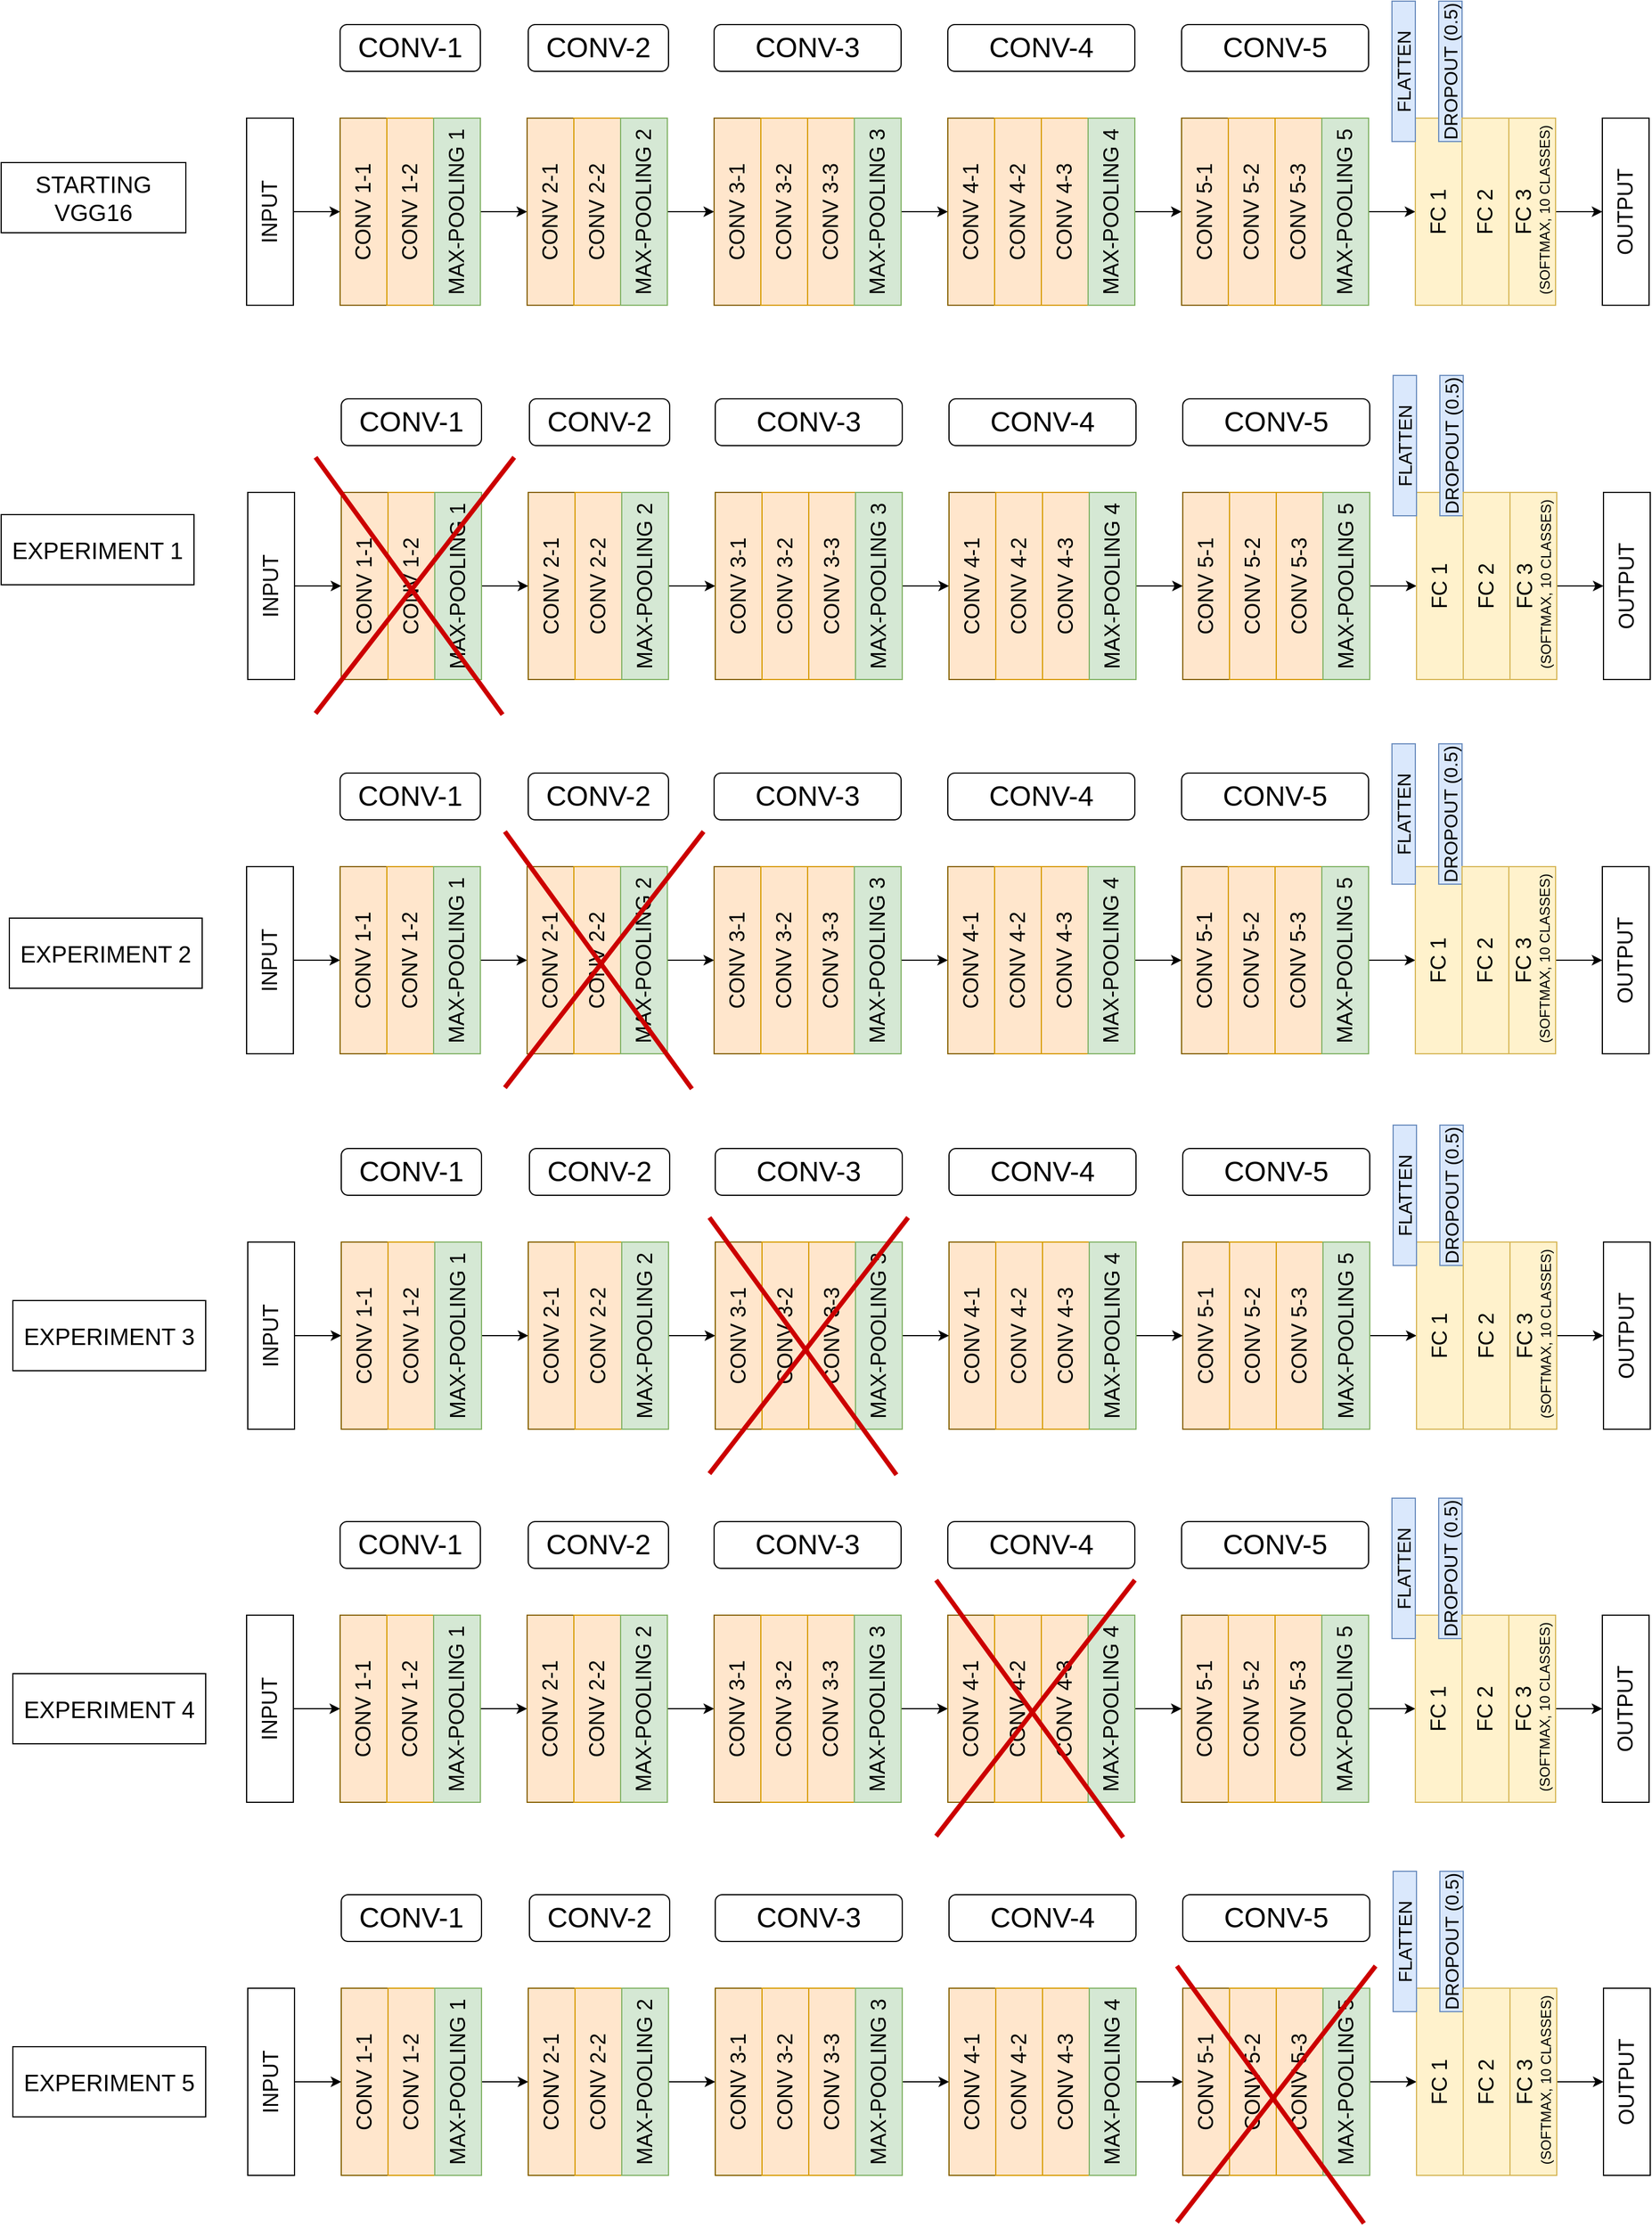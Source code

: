 <mxfile version="20.6.0" type="github">
  <diagram id="RzE1xxKOCAMfOHsTt04t" name="Page-1">
    <mxGraphModel dx="3507" dy="1993" grid="1" gridSize="10" guides="1" tooltips="1" connect="1" arrows="1" fold="1" page="0" pageScale="1" pageWidth="850" pageHeight="1100" math="0" shadow="0">
      <root>
        <mxCell id="0" />
        <mxCell id="1" parent="0" />
        <mxCell id="65GqqxQCFxLWCUhT1o5p-29" value="" style="edgeStyle=orthogonalEdgeStyle;rounded=0;orthogonalLoop=1;jettySize=auto;html=1;fontSize=18;entryX=0.5;entryY=0;entryDx=0;entryDy=0;" parent="1" source="65GqqxQCFxLWCUhT1o5p-1" target="65GqqxQCFxLWCUhT1o5p-3" edge="1">
          <mxGeometry relative="1" as="geometry" />
        </mxCell>
        <mxCell id="65GqqxQCFxLWCUhT1o5p-1" value="&lt;div style=&quot;font-size: 18px&quot;&gt;&lt;font style=&quot;font-size: 18px&quot;&gt;INPUT&lt;/font&gt;&lt;/div&gt;" style="rounded=0;whiteSpace=wrap;html=1;rotation=-90;" parent="1" vertex="1">
          <mxGeometry x="-29" y="340" width="160" height="40" as="geometry" />
        </mxCell>
        <mxCell id="65GqqxQCFxLWCUhT1o5p-3" value="&lt;div&gt;&lt;font style=&quot;font-size: 18px&quot;&gt;CONV 1-1&lt;/font&gt;&lt;/div&gt;" style="rounded=0;whiteSpace=wrap;html=1;rotation=-90;align=center;fillColor=#ffe6cc;strokeColor=#856000;" parent="1" vertex="1">
          <mxGeometry x="51" y="340" width="160" height="40" as="geometry" />
        </mxCell>
        <mxCell id="65GqqxQCFxLWCUhT1o5p-4" value="&lt;div&gt;&lt;font style=&quot;font-size: 18px&quot;&gt;CONV 1-2&lt;/font&gt;&lt;/div&gt;" style="rounded=0;whiteSpace=wrap;html=1;rotation=-90;align=center;fillColor=#ffe6cc;strokeColor=#d79b00;" parent="1" vertex="1">
          <mxGeometry x="91" y="340" width="160" height="40" as="geometry" />
        </mxCell>
        <mxCell id="65GqqxQCFxLWCUhT1o5p-32" value="" style="edgeStyle=orthogonalEdgeStyle;rounded=0;orthogonalLoop=1;jettySize=auto;html=1;fontSize=18;entryX=0.5;entryY=0;entryDx=0;entryDy=0;" parent="1" source="65GqqxQCFxLWCUhT1o5p-5" target="65GqqxQCFxLWCUhT1o5p-6" edge="1">
          <mxGeometry relative="1" as="geometry" />
        </mxCell>
        <mxCell id="65GqqxQCFxLWCUhT1o5p-5" value="&lt;div style=&quot;font-size: 18px&quot;&gt;&lt;font style=&quot;font-size: 18px&quot;&gt;MAX-POOLING 1&lt;br&gt;&lt;/font&gt;&lt;/div&gt;&lt;font style=&quot;font-size: 18px&quot;&gt;&lt;/font&gt;" style="rounded=0;whiteSpace=wrap;html=1;rotation=-90;align=center;fillColor=#d5e8d4;strokeColor=#82b366;" parent="1" vertex="1">
          <mxGeometry x="131" y="340" width="160" height="40" as="geometry" />
        </mxCell>
        <mxCell id="65GqqxQCFxLWCUhT1o5p-6" value="&lt;div&gt;&lt;font style=&quot;font-size: 18px&quot;&gt;CONV 2-1&lt;/font&gt;&lt;/div&gt;" style="rounded=0;whiteSpace=wrap;html=1;rotation=-90;align=center;fillColor=#ffe6cc;strokeColor=#856000;" parent="1" vertex="1">
          <mxGeometry x="211" y="340" width="160" height="40" as="geometry" />
        </mxCell>
        <mxCell id="65GqqxQCFxLWCUhT1o5p-7" value="&lt;div&gt;&lt;font style=&quot;font-size: 18px&quot;&gt;CONV 2-2&lt;/font&gt;&lt;/div&gt;" style="rounded=0;whiteSpace=wrap;html=1;rotation=-90;align=center;fillColor=#ffe6cc;strokeColor=#d79b00;" parent="1" vertex="1">
          <mxGeometry x="251" y="340" width="160" height="40" as="geometry" />
        </mxCell>
        <mxCell id="65GqqxQCFxLWCUhT1o5p-33" value="" style="edgeStyle=orthogonalEdgeStyle;rounded=0;orthogonalLoop=1;jettySize=auto;html=1;fontSize=18;entryX=0.5;entryY=0;entryDx=0;entryDy=0;" parent="1" source="65GqqxQCFxLWCUhT1o5p-8" target="65GqqxQCFxLWCUhT1o5p-10" edge="1">
          <mxGeometry relative="1" as="geometry">
            <mxPoint x="441" y="360" as="targetPoint" />
          </mxGeometry>
        </mxCell>
        <mxCell id="65GqqxQCFxLWCUhT1o5p-8" value="&lt;div style=&quot;font-size: 18px&quot;&gt;&lt;font style=&quot;font-size: 18px&quot;&gt;MAX-POOLING 2&lt;br&gt;&lt;/font&gt;&lt;/div&gt;" style="rounded=0;whiteSpace=wrap;html=1;rotation=-90;align=center;fillColor=#d5e8d4;strokeColor=#82b366;" parent="1" vertex="1">
          <mxGeometry x="291" y="340" width="160" height="40" as="geometry" />
        </mxCell>
        <mxCell id="65GqqxQCFxLWCUhT1o5p-10" value="&lt;div&gt;&lt;font style=&quot;font-size: 18px&quot;&gt;CONV 3-1&lt;/font&gt;&lt;/div&gt;" style="rounded=0;whiteSpace=wrap;html=1;rotation=-90;align=center;fillColor=#ffe6cc;strokeColor=#856000;" parent="1" vertex="1">
          <mxGeometry x="371" y="340" width="160" height="40" as="geometry" />
        </mxCell>
        <mxCell id="65GqqxQCFxLWCUhT1o5p-11" value="&lt;div&gt;&lt;font style=&quot;font-size: 18px&quot;&gt;CONV 3-3&lt;/font&gt;&lt;/div&gt;" style="rounded=0;whiteSpace=wrap;html=1;rotation=-90;align=center;fillColor=#ffe6cc;strokeColor=#d79b00;" parent="1" vertex="1">
          <mxGeometry x="451" y="340" width="160" height="40" as="geometry" />
        </mxCell>
        <mxCell id="65GqqxQCFxLWCUhT1o5p-12" value="&lt;div&gt;&lt;font style=&quot;font-size: 18px&quot;&gt;CONV 3-2&lt;/font&gt;&lt;/div&gt;" style="rounded=0;whiteSpace=wrap;html=1;rotation=-90;align=center;fillColor=#ffe6cc;strokeColor=#d79b00;" parent="1" vertex="1">
          <mxGeometry x="411" y="340" width="160" height="40" as="geometry" />
        </mxCell>
        <mxCell id="65GqqxQCFxLWCUhT1o5p-34" value="" style="edgeStyle=orthogonalEdgeStyle;rounded=0;orthogonalLoop=1;jettySize=auto;html=1;fontSize=18;entryX=0.5;entryY=0;entryDx=0;entryDy=0;" parent="1" source="65GqqxQCFxLWCUhT1o5p-13" target="65GqqxQCFxLWCUhT1o5p-14" edge="1">
          <mxGeometry relative="1" as="geometry" />
        </mxCell>
        <mxCell id="65GqqxQCFxLWCUhT1o5p-13" value="&lt;div style=&quot;font-size: 18px&quot;&gt;&lt;font style=&quot;font-size: 18px&quot;&gt;MAX-POOLING 3&lt;br&gt;&lt;/font&gt;&lt;/div&gt;" style="rounded=0;whiteSpace=wrap;html=1;rotation=-90;align=center;fillColor=#d5e8d4;strokeColor=#82b366;" parent="1" vertex="1">
          <mxGeometry x="491" y="340" width="160" height="40" as="geometry" />
        </mxCell>
        <mxCell id="65GqqxQCFxLWCUhT1o5p-14" value="&lt;div&gt;&lt;font style=&quot;font-size: 18px&quot;&gt;CONV 4-1&lt;/font&gt;&lt;/div&gt;" style="rounded=0;whiteSpace=wrap;html=1;rotation=-90;align=center;fillColor=#ffe6cc;strokeColor=#856000;" parent="1" vertex="1">
          <mxGeometry x="571" y="340" width="160" height="40" as="geometry" />
        </mxCell>
        <mxCell id="65GqqxQCFxLWCUhT1o5p-15" value="&lt;div&gt;&lt;font style=&quot;font-size: 18px&quot;&gt;CONV 4-3&lt;/font&gt;&lt;/div&gt;" style="rounded=0;whiteSpace=wrap;html=1;rotation=-90;align=center;fillColor=#ffe6cc;strokeColor=#d79b00;" parent="1" vertex="1">
          <mxGeometry x="651" y="340" width="160" height="40" as="geometry" />
        </mxCell>
        <mxCell id="65GqqxQCFxLWCUhT1o5p-16" value="&lt;div&gt;&lt;font style=&quot;font-size: 18px&quot;&gt;CONV 4-2&lt;/font&gt;&lt;/div&gt;" style="rounded=0;whiteSpace=wrap;html=1;rotation=-90;align=center;fillColor=#ffe6cc;strokeColor=#d79b00;" parent="1" vertex="1">
          <mxGeometry x="611" y="340" width="160" height="40" as="geometry" />
        </mxCell>
        <mxCell id="65GqqxQCFxLWCUhT1o5p-35" value="" style="edgeStyle=orthogonalEdgeStyle;rounded=0;orthogonalLoop=1;jettySize=auto;html=1;fontSize=18;entryX=0.5;entryY=0;entryDx=0;entryDy=0;" parent="1" source="65GqqxQCFxLWCUhT1o5p-17" target="65GqqxQCFxLWCUhT1o5p-18" edge="1">
          <mxGeometry relative="1" as="geometry" />
        </mxCell>
        <mxCell id="65GqqxQCFxLWCUhT1o5p-17" value="&lt;div style=&quot;font-size: 18px&quot;&gt;&lt;font style=&quot;font-size: 18px&quot;&gt;MAX-POOLING 4&lt;/font&gt;&lt;/div&gt;" style="rounded=0;whiteSpace=wrap;html=1;rotation=-90;align=center;fillColor=#d5e8d4;strokeColor=#82b366;" parent="1" vertex="1">
          <mxGeometry x="691" y="340" width="160" height="40" as="geometry" />
        </mxCell>
        <mxCell id="65GqqxQCFxLWCUhT1o5p-18" value="&lt;div&gt;&lt;font style=&quot;font-size: 18px&quot;&gt;CONV 5-1&lt;/font&gt;&lt;/div&gt;" style="rounded=0;whiteSpace=wrap;html=1;rotation=-90;align=center;fillColor=#ffe6cc;strokeColor=#856000;" parent="1" vertex="1">
          <mxGeometry x="771" y="340" width="160" height="40" as="geometry" />
        </mxCell>
        <mxCell id="65GqqxQCFxLWCUhT1o5p-19" value="&lt;div&gt;&lt;font style=&quot;font-size: 18px&quot;&gt;CONV 5-3&lt;/font&gt;&lt;/div&gt;" style="rounded=0;whiteSpace=wrap;html=1;rotation=-90;align=center;fillColor=#ffe6cc;strokeColor=#d79b00;" parent="1" vertex="1">
          <mxGeometry x="851" y="340" width="160" height="40" as="geometry" />
        </mxCell>
        <mxCell id="65GqqxQCFxLWCUhT1o5p-20" value="&lt;div&gt;&lt;font style=&quot;font-size: 18px&quot;&gt;CONV 5-2&lt;/font&gt;&lt;/div&gt;" style="rounded=0;whiteSpace=wrap;html=1;rotation=-90;align=center;fillColor=#ffe6cc;strokeColor=#d79b00;" parent="1" vertex="1">
          <mxGeometry x="811" y="340" width="160" height="40" as="geometry" />
        </mxCell>
        <mxCell id="65GqqxQCFxLWCUhT1o5p-36" value="" style="edgeStyle=orthogonalEdgeStyle;rounded=0;orthogonalLoop=1;jettySize=auto;html=1;fontSize=18;entryX=0.5;entryY=0;entryDx=0;entryDy=0;" parent="1" source="65GqqxQCFxLWCUhT1o5p-21" target="65GqqxQCFxLWCUhT1o5p-23" edge="1">
          <mxGeometry relative="1" as="geometry" />
        </mxCell>
        <mxCell id="65GqqxQCFxLWCUhT1o5p-21" value="&lt;div style=&quot;font-size: 18px&quot;&gt;&lt;font style=&quot;font-size: 18px&quot;&gt;MAX-POOLING 5&lt;br&gt;&lt;/font&gt;&lt;/div&gt;" style="rounded=0;whiteSpace=wrap;html=1;rotation=-90;align=center;fillColor=#d5e8d4;strokeColor=#82b366;" parent="1" vertex="1">
          <mxGeometry x="891" y="340" width="160" height="40" as="geometry" />
        </mxCell>
        <mxCell id="65GqqxQCFxLWCUhT1o5p-23" value="&lt;div style=&quot;font-size: 18px&quot;&gt;&lt;font style=&quot;font-size: 18px&quot;&gt;FC 1&lt;br&gt;&lt;/font&gt;&lt;/div&gt;" style="rounded=0;whiteSpace=wrap;html=1;rotation=-90;fillColor=#fff2cc;strokeColor=#d6b656;" parent="1" vertex="1">
          <mxGeometry x="971" y="340" width="160" height="40" as="geometry" />
        </mxCell>
        <mxCell id="65GqqxQCFxLWCUhT1o5p-24" value="&lt;div style=&quot;font-size: 16px&quot;&gt;&lt;font style=&quot;font-size: 16px&quot;&gt;DROPOUT (0.5)&lt;/font&gt;&lt;/div&gt;" style="rounded=0;whiteSpace=wrap;html=1;rotation=-90;fillColor=#dae8fc;strokeColor=#6c8ebf;" parent="1" vertex="1">
          <mxGeometry x="1001" y="230" width="120" height="20" as="geometry" />
        </mxCell>
        <mxCell id="65GqqxQCFxLWCUhT1o5p-25" value="&lt;font style=&quot;font-size: 16px&quot;&gt;FLATTEN&lt;/font&gt;" style="rounded=0;whiteSpace=wrap;html=1;rotation=-90;fillColor=#dae8fc;strokeColor=#6c8ebf;" parent="1" vertex="1">
          <mxGeometry x="961" y="230" width="120" height="20" as="geometry" />
        </mxCell>
        <mxCell id="65GqqxQCFxLWCUhT1o5p-26" value="&lt;div style=&quot;font-size: 18px&quot;&gt;&lt;font style=&quot;font-size: 18px&quot;&gt;FC 2&lt;br&gt;&lt;/font&gt;&lt;/div&gt;" style="rounded=0;whiteSpace=wrap;html=1;rotation=-90;fillColor=#fff2cc;strokeColor=#d6b656;" parent="1" vertex="1">
          <mxGeometry x="1011" y="340" width="160" height="40" as="geometry" />
        </mxCell>
        <mxCell id="65GqqxQCFxLWCUhT1o5p-37" style="edgeStyle=orthogonalEdgeStyle;rounded=0;orthogonalLoop=1;jettySize=auto;html=1;fontSize=18;entryX=0.5;entryY=0;entryDx=0;entryDy=0;" parent="1" source="65GqqxQCFxLWCUhT1o5p-27" target="65GqqxQCFxLWCUhT1o5p-28" edge="1">
          <mxGeometry relative="1" as="geometry">
            <mxPoint x="1171" y="370" as="targetPoint" />
          </mxGeometry>
        </mxCell>
        <mxCell id="65GqqxQCFxLWCUhT1o5p-27" value="&lt;div style=&quot;font-size: 18px&quot;&gt;&lt;font style=&quot;font-size: 18px&quot;&gt;FC 3&lt;br&gt;&lt;/font&gt;&lt;/div&gt;&amp;nbsp;(SOFTMAX, 10 CLASSES)" style="rounded=0;whiteSpace=wrap;html=1;rotation=-90;fillColor=#fff2cc;strokeColor=#d6b656;" parent="1" vertex="1">
          <mxGeometry x="1051" y="340" width="160" height="40" as="geometry" />
        </mxCell>
        <mxCell id="65GqqxQCFxLWCUhT1o5p-28" value="&lt;font style=&quot;font-size: 18px&quot;&gt;OUTPUT&lt;/font&gt;" style="rounded=0;whiteSpace=wrap;html=1;rotation=-90;" parent="1" vertex="1">
          <mxGeometry x="1131" y="340" width="160" height="40" as="geometry" />
        </mxCell>
        <mxCell id="IuOCv12zmpkd84v63Iwv-1" value="&lt;font style=&quot;font-size: 24px&quot;&gt;CONV-1&lt;/font&gt;" style="rounded=1;whiteSpace=wrap;html=1;" parent="1" vertex="1">
          <mxGeometry x="111" y="200" width="120" height="40" as="geometry" />
        </mxCell>
        <mxCell id="IuOCv12zmpkd84v63Iwv-3" value="&lt;font style=&quot;font-size: 24px&quot;&gt;CONV-2&lt;/font&gt;" style="rounded=1;whiteSpace=wrap;html=1;" parent="1" vertex="1">
          <mxGeometry x="272" y="200" width="120" height="40" as="geometry" />
        </mxCell>
        <mxCell id="IuOCv12zmpkd84v63Iwv-4" value="&lt;font style=&quot;font-size: 24px&quot;&gt;CONV-3&lt;/font&gt;" style="rounded=1;whiteSpace=wrap;html=1;" parent="1" vertex="1">
          <mxGeometry x="431" y="200" width="160" height="40" as="geometry" />
        </mxCell>
        <mxCell id="IuOCv12zmpkd84v63Iwv-5" value="&lt;font style=&quot;font-size: 24px&quot;&gt;CONV-4&lt;/font&gt;" style="rounded=1;whiteSpace=wrap;html=1;" parent="1" vertex="1">
          <mxGeometry x="631" y="200" width="160" height="40" as="geometry" />
        </mxCell>
        <mxCell id="IuOCv12zmpkd84v63Iwv-6" value="&lt;font style=&quot;font-size: 24px&quot;&gt;CONV-5&lt;/font&gt;" style="rounded=1;whiteSpace=wrap;html=1;" parent="1" vertex="1">
          <mxGeometry x="831" y="200" width="160" height="40" as="geometry" />
        </mxCell>
        <mxCell id="og3AsqasyEfO-3sGzvh8-1" value="" style="edgeStyle=orthogonalEdgeStyle;rounded=0;orthogonalLoop=1;jettySize=auto;html=1;fontSize=18;entryX=0.5;entryY=0;entryDx=0;entryDy=0;" edge="1" source="og3AsqasyEfO-3sGzvh8-2" target="og3AsqasyEfO-3sGzvh8-3" parent="1">
          <mxGeometry relative="1" as="geometry" />
        </mxCell>
        <mxCell id="og3AsqasyEfO-3sGzvh8-2" value="&lt;div style=&quot;font-size: 18px&quot;&gt;&lt;font style=&quot;font-size: 18px&quot;&gt;INPUT&lt;/font&gt;&lt;/div&gt;" style="rounded=0;whiteSpace=wrap;html=1;rotation=-90;" vertex="1" parent="1">
          <mxGeometry x="-28" y="660" width="160" height="40" as="geometry" />
        </mxCell>
        <mxCell id="og3AsqasyEfO-3sGzvh8-3" value="&lt;div&gt;&lt;font style=&quot;font-size: 18px&quot;&gt;CONV 1-1&lt;/font&gt;&lt;/div&gt;" style="rounded=0;whiteSpace=wrap;html=1;rotation=-90;align=center;fillColor=#ffe6cc;strokeColor=#856000;" vertex="1" parent="1">
          <mxGeometry x="52" y="660" width="160" height="40" as="geometry" />
        </mxCell>
        <mxCell id="og3AsqasyEfO-3sGzvh8-4" value="&lt;div&gt;&lt;font style=&quot;font-size: 18px&quot;&gt;CONV 1-2&lt;/font&gt;&lt;/div&gt;" style="rounded=0;whiteSpace=wrap;html=1;rotation=-90;align=center;fillColor=#ffe6cc;strokeColor=#d79b00;" vertex="1" parent="1">
          <mxGeometry x="92" y="660" width="160" height="40" as="geometry" />
        </mxCell>
        <mxCell id="og3AsqasyEfO-3sGzvh8-5" value="" style="edgeStyle=orthogonalEdgeStyle;rounded=0;orthogonalLoop=1;jettySize=auto;html=1;fontSize=18;entryX=0.5;entryY=0;entryDx=0;entryDy=0;" edge="1" source="og3AsqasyEfO-3sGzvh8-6" target="og3AsqasyEfO-3sGzvh8-7" parent="1">
          <mxGeometry relative="1" as="geometry" />
        </mxCell>
        <mxCell id="og3AsqasyEfO-3sGzvh8-6" value="&lt;div style=&quot;font-size: 18px&quot;&gt;&lt;font style=&quot;font-size: 18px&quot;&gt;MAX-POOLING 1&lt;br&gt;&lt;/font&gt;&lt;/div&gt;&lt;font style=&quot;font-size: 18px&quot;&gt;&lt;/font&gt;" style="rounded=0;whiteSpace=wrap;html=1;rotation=-90;align=center;fillColor=#d5e8d4;strokeColor=#82b366;" vertex="1" parent="1">
          <mxGeometry x="132" y="660" width="160" height="40" as="geometry" />
        </mxCell>
        <mxCell id="og3AsqasyEfO-3sGzvh8-7" value="&lt;div&gt;&lt;font style=&quot;font-size: 18px&quot;&gt;CONV 2-1&lt;/font&gt;&lt;/div&gt;" style="rounded=0;whiteSpace=wrap;html=1;rotation=-90;align=center;fillColor=#ffe6cc;strokeColor=#856000;" vertex="1" parent="1">
          <mxGeometry x="212" y="660" width="160" height="40" as="geometry" />
        </mxCell>
        <mxCell id="og3AsqasyEfO-3sGzvh8-8" value="&lt;div&gt;&lt;font style=&quot;font-size: 18px&quot;&gt;CONV 2-2&lt;/font&gt;&lt;/div&gt;" style="rounded=0;whiteSpace=wrap;html=1;rotation=-90;align=center;fillColor=#ffe6cc;strokeColor=#d79b00;" vertex="1" parent="1">
          <mxGeometry x="252" y="660" width="160" height="40" as="geometry" />
        </mxCell>
        <mxCell id="og3AsqasyEfO-3sGzvh8-9" value="" style="edgeStyle=orthogonalEdgeStyle;rounded=0;orthogonalLoop=1;jettySize=auto;html=1;fontSize=18;entryX=0.5;entryY=0;entryDx=0;entryDy=0;" edge="1" source="og3AsqasyEfO-3sGzvh8-10" target="og3AsqasyEfO-3sGzvh8-11" parent="1">
          <mxGeometry relative="1" as="geometry">
            <mxPoint x="442" y="680" as="targetPoint" />
          </mxGeometry>
        </mxCell>
        <mxCell id="og3AsqasyEfO-3sGzvh8-10" value="&lt;div style=&quot;font-size: 18px&quot;&gt;&lt;font style=&quot;font-size: 18px&quot;&gt;MAX-POOLING 2&lt;br&gt;&lt;/font&gt;&lt;/div&gt;" style="rounded=0;whiteSpace=wrap;html=1;rotation=-90;align=center;fillColor=#d5e8d4;strokeColor=#82b366;" vertex="1" parent="1">
          <mxGeometry x="292" y="660" width="160" height="40" as="geometry" />
        </mxCell>
        <mxCell id="og3AsqasyEfO-3sGzvh8-11" value="&lt;div&gt;&lt;font style=&quot;font-size: 18px&quot;&gt;CONV 3-1&lt;/font&gt;&lt;/div&gt;" style="rounded=0;whiteSpace=wrap;html=1;rotation=-90;align=center;fillColor=#ffe6cc;strokeColor=#856000;" vertex="1" parent="1">
          <mxGeometry x="372" y="660" width="160" height="40" as="geometry" />
        </mxCell>
        <mxCell id="og3AsqasyEfO-3sGzvh8-12" value="&lt;div&gt;&lt;font style=&quot;font-size: 18px&quot;&gt;CONV 3-3&lt;/font&gt;&lt;/div&gt;" style="rounded=0;whiteSpace=wrap;html=1;rotation=-90;align=center;fillColor=#ffe6cc;strokeColor=#d79b00;" vertex="1" parent="1">
          <mxGeometry x="452" y="660" width="160" height="40" as="geometry" />
        </mxCell>
        <mxCell id="og3AsqasyEfO-3sGzvh8-13" value="&lt;div&gt;&lt;font style=&quot;font-size: 18px&quot;&gt;CONV 3-2&lt;/font&gt;&lt;/div&gt;" style="rounded=0;whiteSpace=wrap;html=1;rotation=-90;align=center;fillColor=#ffe6cc;strokeColor=#d79b00;" vertex="1" parent="1">
          <mxGeometry x="412" y="660" width="160" height="40" as="geometry" />
        </mxCell>
        <mxCell id="og3AsqasyEfO-3sGzvh8-14" value="" style="edgeStyle=orthogonalEdgeStyle;rounded=0;orthogonalLoop=1;jettySize=auto;html=1;fontSize=18;entryX=0.5;entryY=0;entryDx=0;entryDy=0;" edge="1" source="og3AsqasyEfO-3sGzvh8-15" target="og3AsqasyEfO-3sGzvh8-16" parent="1">
          <mxGeometry relative="1" as="geometry" />
        </mxCell>
        <mxCell id="og3AsqasyEfO-3sGzvh8-15" value="&lt;div style=&quot;font-size: 18px&quot;&gt;&lt;font style=&quot;font-size: 18px&quot;&gt;MAX-POOLING 3&lt;br&gt;&lt;/font&gt;&lt;/div&gt;" style="rounded=0;whiteSpace=wrap;html=1;rotation=-90;align=center;fillColor=#d5e8d4;strokeColor=#82b366;" vertex="1" parent="1">
          <mxGeometry x="492" y="660" width="160" height="40" as="geometry" />
        </mxCell>
        <mxCell id="og3AsqasyEfO-3sGzvh8-16" value="&lt;div&gt;&lt;font style=&quot;font-size: 18px&quot;&gt;CONV 4-1&lt;/font&gt;&lt;/div&gt;" style="rounded=0;whiteSpace=wrap;html=1;rotation=-90;align=center;fillColor=#ffe6cc;strokeColor=#856000;" vertex="1" parent="1">
          <mxGeometry x="572" y="660" width="160" height="40" as="geometry" />
        </mxCell>
        <mxCell id="og3AsqasyEfO-3sGzvh8-17" value="&lt;div&gt;&lt;font style=&quot;font-size: 18px&quot;&gt;CONV 4-3&lt;/font&gt;&lt;/div&gt;" style="rounded=0;whiteSpace=wrap;html=1;rotation=-90;align=center;fillColor=#ffe6cc;strokeColor=#d79b00;" vertex="1" parent="1">
          <mxGeometry x="652" y="660" width="160" height="40" as="geometry" />
        </mxCell>
        <mxCell id="og3AsqasyEfO-3sGzvh8-18" value="&lt;div&gt;&lt;font style=&quot;font-size: 18px&quot;&gt;CONV 4-2&lt;/font&gt;&lt;/div&gt;" style="rounded=0;whiteSpace=wrap;html=1;rotation=-90;align=center;fillColor=#ffe6cc;strokeColor=#d79b00;" vertex="1" parent="1">
          <mxGeometry x="612" y="660" width="160" height="40" as="geometry" />
        </mxCell>
        <mxCell id="og3AsqasyEfO-3sGzvh8-19" value="" style="edgeStyle=orthogonalEdgeStyle;rounded=0;orthogonalLoop=1;jettySize=auto;html=1;fontSize=18;entryX=0.5;entryY=0;entryDx=0;entryDy=0;" edge="1" source="og3AsqasyEfO-3sGzvh8-20" target="og3AsqasyEfO-3sGzvh8-21" parent="1">
          <mxGeometry relative="1" as="geometry" />
        </mxCell>
        <mxCell id="og3AsqasyEfO-3sGzvh8-20" value="&lt;div style=&quot;font-size: 18px&quot;&gt;&lt;font style=&quot;font-size: 18px&quot;&gt;MAX-POOLING 4&lt;/font&gt;&lt;/div&gt;" style="rounded=0;whiteSpace=wrap;html=1;rotation=-90;align=center;fillColor=#d5e8d4;strokeColor=#82b366;" vertex="1" parent="1">
          <mxGeometry x="692" y="660" width="160" height="40" as="geometry" />
        </mxCell>
        <mxCell id="og3AsqasyEfO-3sGzvh8-21" value="&lt;div&gt;&lt;font style=&quot;font-size: 18px&quot;&gt;CONV 5-1&lt;/font&gt;&lt;/div&gt;" style="rounded=0;whiteSpace=wrap;html=1;rotation=-90;align=center;fillColor=#ffe6cc;strokeColor=#856000;" vertex="1" parent="1">
          <mxGeometry x="772" y="660" width="160" height="40" as="geometry" />
        </mxCell>
        <mxCell id="og3AsqasyEfO-3sGzvh8-22" value="&lt;div&gt;&lt;font style=&quot;font-size: 18px&quot;&gt;CONV 5-3&lt;/font&gt;&lt;/div&gt;" style="rounded=0;whiteSpace=wrap;html=1;rotation=-90;align=center;fillColor=#ffe6cc;strokeColor=#d79b00;" vertex="1" parent="1">
          <mxGeometry x="852" y="660" width="160" height="40" as="geometry" />
        </mxCell>
        <mxCell id="og3AsqasyEfO-3sGzvh8-23" value="&lt;div&gt;&lt;font style=&quot;font-size: 18px&quot;&gt;CONV 5-2&lt;/font&gt;&lt;/div&gt;" style="rounded=0;whiteSpace=wrap;html=1;rotation=-90;align=center;fillColor=#ffe6cc;strokeColor=#d79b00;" vertex="1" parent="1">
          <mxGeometry x="812" y="660" width="160" height="40" as="geometry" />
        </mxCell>
        <mxCell id="og3AsqasyEfO-3sGzvh8-24" value="" style="edgeStyle=orthogonalEdgeStyle;rounded=0;orthogonalLoop=1;jettySize=auto;html=1;fontSize=18;entryX=0.5;entryY=0;entryDx=0;entryDy=0;" edge="1" source="og3AsqasyEfO-3sGzvh8-25" target="og3AsqasyEfO-3sGzvh8-26" parent="1">
          <mxGeometry relative="1" as="geometry" />
        </mxCell>
        <mxCell id="og3AsqasyEfO-3sGzvh8-25" value="&lt;div style=&quot;font-size: 18px&quot;&gt;&lt;font style=&quot;font-size: 18px&quot;&gt;MAX-POOLING 5&lt;br&gt;&lt;/font&gt;&lt;/div&gt;" style="rounded=0;whiteSpace=wrap;html=1;rotation=-90;align=center;fillColor=#d5e8d4;strokeColor=#82b366;" vertex="1" parent="1">
          <mxGeometry x="892" y="660" width="160" height="40" as="geometry" />
        </mxCell>
        <mxCell id="og3AsqasyEfO-3sGzvh8-26" value="&lt;div style=&quot;font-size: 18px&quot;&gt;&lt;font style=&quot;font-size: 18px&quot;&gt;FC 1&lt;br&gt;&lt;/font&gt;&lt;/div&gt;" style="rounded=0;whiteSpace=wrap;html=1;rotation=-90;fillColor=#fff2cc;strokeColor=#d6b656;" vertex="1" parent="1">
          <mxGeometry x="972" y="660" width="160" height="40" as="geometry" />
        </mxCell>
        <mxCell id="og3AsqasyEfO-3sGzvh8-27" value="&lt;div style=&quot;font-size: 16px&quot;&gt;&lt;font style=&quot;font-size: 16px&quot;&gt;DROPOUT (0.5)&lt;/font&gt;&lt;/div&gt;" style="rounded=0;whiteSpace=wrap;html=1;rotation=-90;fillColor=#dae8fc;strokeColor=#6c8ebf;" vertex="1" parent="1">
          <mxGeometry x="1002" y="550" width="120" height="20" as="geometry" />
        </mxCell>
        <mxCell id="og3AsqasyEfO-3sGzvh8-28" value="&lt;font style=&quot;font-size: 16px&quot;&gt;FLATTEN&lt;/font&gt;" style="rounded=0;whiteSpace=wrap;html=1;rotation=-90;fillColor=#dae8fc;strokeColor=#6c8ebf;" vertex="1" parent="1">
          <mxGeometry x="962" y="550" width="120" height="20" as="geometry" />
        </mxCell>
        <mxCell id="og3AsqasyEfO-3sGzvh8-29" value="&lt;div style=&quot;font-size: 18px&quot;&gt;&lt;font style=&quot;font-size: 18px&quot;&gt;FC 2&lt;br&gt;&lt;/font&gt;&lt;/div&gt;" style="rounded=0;whiteSpace=wrap;html=1;rotation=-90;fillColor=#fff2cc;strokeColor=#d6b656;" vertex="1" parent="1">
          <mxGeometry x="1012" y="660" width="160" height="40" as="geometry" />
        </mxCell>
        <mxCell id="og3AsqasyEfO-3sGzvh8-30" style="edgeStyle=orthogonalEdgeStyle;rounded=0;orthogonalLoop=1;jettySize=auto;html=1;fontSize=18;entryX=0.5;entryY=0;entryDx=0;entryDy=0;" edge="1" source="og3AsqasyEfO-3sGzvh8-31" target="og3AsqasyEfO-3sGzvh8-32" parent="1">
          <mxGeometry relative="1" as="geometry">
            <mxPoint x="1172" y="690" as="targetPoint" />
          </mxGeometry>
        </mxCell>
        <mxCell id="og3AsqasyEfO-3sGzvh8-31" value="&lt;div style=&quot;font-size: 18px&quot;&gt;&lt;font style=&quot;font-size: 18px&quot;&gt;FC 3&lt;br&gt;&lt;/font&gt;&lt;/div&gt;&amp;nbsp;(SOFTMAX, 10 CLASSES)" style="rounded=0;whiteSpace=wrap;html=1;rotation=-90;fillColor=#fff2cc;strokeColor=#d6b656;" vertex="1" parent="1">
          <mxGeometry x="1052" y="660" width="160" height="40" as="geometry" />
        </mxCell>
        <mxCell id="og3AsqasyEfO-3sGzvh8-32" value="&lt;font style=&quot;font-size: 18px&quot;&gt;OUTPUT&lt;/font&gt;" style="rounded=0;whiteSpace=wrap;html=1;rotation=-90;" vertex="1" parent="1">
          <mxGeometry x="1132" y="660" width="160" height="40" as="geometry" />
        </mxCell>
        <mxCell id="og3AsqasyEfO-3sGzvh8-33" value="&lt;font style=&quot;font-size: 24px&quot;&gt;CONV-1&lt;/font&gt;" style="rounded=1;whiteSpace=wrap;html=1;" vertex="1" parent="1">
          <mxGeometry x="112" y="520" width="120" height="40" as="geometry" />
        </mxCell>
        <mxCell id="og3AsqasyEfO-3sGzvh8-34" value="&lt;font style=&quot;font-size: 24px&quot;&gt;CONV-2&lt;/font&gt;" style="rounded=1;whiteSpace=wrap;html=1;" vertex="1" parent="1">
          <mxGeometry x="273" y="520" width="120" height="40" as="geometry" />
        </mxCell>
        <mxCell id="og3AsqasyEfO-3sGzvh8-35" value="&lt;font style=&quot;font-size: 24px&quot;&gt;CONV-3&lt;/font&gt;" style="rounded=1;whiteSpace=wrap;html=1;" vertex="1" parent="1">
          <mxGeometry x="432" y="520" width="160" height="40" as="geometry" />
        </mxCell>
        <mxCell id="og3AsqasyEfO-3sGzvh8-36" value="&lt;font style=&quot;font-size: 24px&quot;&gt;CONV-4&lt;/font&gt;" style="rounded=1;whiteSpace=wrap;html=1;" vertex="1" parent="1">
          <mxGeometry x="632" y="520" width="160" height="40" as="geometry" />
        </mxCell>
        <mxCell id="og3AsqasyEfO-3sGzvh8-37" value="&lt;font style=&quot;font-size: 24px&quot;&gt;CONV-5&lt;/font&gt;" style="rounded=1;whiteSpace=wrap;html=1;" vertex="1" parent="1">
          <mxGeometry x="832" y="520" width="160" height="40" as="geometry" />
        </mxCell>
        <mxCell id="og3AsqasyEfO-3sGzvh8-39" value="" style="edgeStyle=orthogonalEdgeStyle;rounded=0;orthogonalLoop=1;jettySize=auto;html=1;fontSize=18;entryX=0.5;entryY=0;entryDx=0;entryDy=0;" edge="1" source="og3AsqasyEfO-3sGzvh8-40" target="og3AsqasyEfO-3sGzvh8-41" parent="1">
          <mxGeometry relative="1" as="geometry" />
        </mxCell>
        <mxCell id="og3AsqasyEfO-3sGzvh8-40" value="&lt;div style=&quot;font-size: 18px&quot;&gt;&lt;font style=&quot;font-size: 18px&quot;&gt;INPUT&lt;/font&gt;&lt;/div&gt;" style="rounded=0;whiteSpace=wrap;html=1;rotation=-90;" vertex="1" parent="1">
          <mxGeometry x="-29" y="980" width="160" height="40" as="geometry" />
        </mxCell>
        <mxCell id="og3AsqasyEfO-3sGzvh8-41" value="&lt;div&gt;&lt;font style=&quot;font-size: 18px&quot;&gt;CONV 1-1&lt;/font&gt;&lt;/div&gt;" style="rounded=0;whiteSpace=wrap;html=1;rotation=-90;align=center;fillColor=#ffe6cc;strokeColor=#856000;" vertex="1" parent="1">
          <mxGeometry x="51" y="980" width="160" height="40" as="geometry" />
        </mxCell>
        <mxCell id="og3AsqasyEfO-3sGzvh8-42" value="&lt;div&gt;&lt;font style=&quot;font-size: 18px&quot;&gt;CONV 1-2&lt;/font&gt;&lt;/div&gt;" style="rounded=0;whiteSpace=wrap;html=1;rotation=-90;align=center;fillColor=#ffe6cc;strokeColor=#d79b00;" vertex="1" parent="1">
          <mxGeometry x="91" y="980" width="160" height="40" as="geometry" />
        </mxCell>
        <mxCell id="og3AsqasyEfO-3sGzvh8-43" value="" style="edgeStyle=orthogonalEdgeStyle;rounded=0;orthogonalLoop=1;jettySize=auto;html=1;fontSize=18;entryX=0.5;entryY=0;entryDx=0;entryDy=0;" edge="1" source="og3AsqasyEfO-3sGzvh8-44" target="og3AsqasyEfO-3sGzvh8-45" parent="1">
          <mxGeometry relative="1" as="geometry" />
        </mxCell>
        <mxCell id="og3AsqasyEfO-3sGzvh8-44" value="&lt;div style=&quot;font-size: 18px&quot;&gt;&lt;font style=&quot;font-size: 18px&quot;&gt;MAX-POOLING 1&lt;br&gt;&lt;/font&gt;&lt;/div&gt;&lt;font style=&quot;font-size: 18px&quot;&gt;&lt;/font&gt;" style="rounded=0;whiteSpace=wrap;html=1;rotation=-90;align=center;fillColor=#d5e8d4;strokeColor=#82b366;" vertex="1" parent="1">
          <mxGeometry x="131" y="980" width="160" height="40" as="geometry" />
        </mxCell>
        <mxCell id="og3AsqasyEfO-3sGzvh8-45" value="&lt;div&gt;&lt;font style=&quot;font-size: 18px&quot;&gt;CONV 2-1&lt;/font&gt;&lt;/div&gt;" style="rounded=0;whiteSpace=wrap;html=1;rotation=-90;align=center;fillColor=#ffe6cc;strokeColor=#856000;" vertex="1" parent="1">
          <mxGeometry x="211" y="980" width="160" height="40" as="geometry" />
        </mxCell>
        <mxCell id="og3AsqasyEfO-3sGzvh8-46" value="&lt;div&gt;&lt;font style=&quot;font-size: 18px&quot;&gt;CONV 2-2&lt;/font&gt;&lt;/div&gt;" style="rounded=0;whiteSpace=wrap;html=1;rotation=-90;align=center;fillColor=#ffe6cc;strokeColor=#d79b00;" vertex="1" parent="1">
          <mxGeometry x="251" y="980" width="160" height="40" as="geometry" />
        </mxCell>
        <mxCell id="og3AsqasyEfO-3sGzvh8-47" value="" style="edgeStyle=orthogonalEdgeStyle;rounded=0;orthogonalLoop=1;jettySize=auto;html=1;fontSize=18;entryX=0.5;entryY=0;entryDx=0;entryDy=0;" edge="1" source="og3AsqasyEfO-3sGzvh8-48" target="og3AsqasyEfO-3sGzvh8-49" parent="1">
          <mxGeometry relative="1" as="geometry">
            <mxPoint x="441" y="1000" as="targetPoint" />
          </mxGeometry>
        </mxCell>
        <mxCell id="og3AsqasyEfO-3sGzvh8-48" value="&lt;div style=&quot;font-size: 18px&quot;&gt;&lt;font style=&quot;font-size: 18px&quot;&gt;MAX-POOLING 2&lt;br&gt;&lt;/font&gt;&lt;/div&gt;" style="rounded=0;whiteSpace=wrap;html=1;rotation=-90;align=center;fillColor=#d5e8d4;strokeColor=#82b366;" vertex="1" parent="1">
          <mxGeometry x="291" y="980" width="160" height="40" as="geometry" />
        </mxCell>
        <mxCell id="og3AsqasyEfO-3sGzvh8-49" value="&lt;div&gt;&lt;font style=&quot;font-size: 18px&quot;&gt;CONV 3-1&lt;/font&gt;&lt;/div&gt;" style="rounded=0;whiteSpace=wrap;html=1;rotation=-90;align=center;fillColor=#ffe6cc;strokeColor=#856000;" vertex="1" parent="1">
          <mxGeometry x="371" y="980" width="160" height="40" as="geometry" />
        </mxCell>
        <mxCell id="og3AsqasyEfO-3sGzvh8-50" value="&lt;div&gt;&lt;font style=&quot;font-size: 18px&quot;&gt;CONV 3-3&lt;/font&gt;&lt;/div&gt;" style="rounded=0;whiteSpace=wrap;html=1;rotation=-90;align=center;fillColor=#ffe6cc;strokeColor=#d79b00;" vertex="1" parent="1">
          <mxGeometry x="451" y="980" width="160" height="40" as="geometry" />
        </mxCell>
        <mxCell id="og3AsqasyEfO-3sGzvh8-51" value="&lt;div&gt;&lt;font style=&quot;font-size: 18px&quot;&gt;CONV 3-2&lt;/font&gt;&lt;/div&gt;" style="rounded=0;whiteSpace=wrap;html=1;rotation=-90;align=center;fillColor=#ffe6cc;strokeColor=#d79b00;" vertex="1" parent="1">
          <mxGeometry x="411" y="980" width="160" height="40" as="geometry" />
        </mxCell>
        <mxCell id="og3AsqasyEfO-3sGzvh8-52" value="" style="edgeStyle=orthogonalEdgeStyle;rounded=0;orthogonalLoop=1;jettySize=auto;html=1;fontSize=18;entryX=0.5;entryY=0;entryDx=0;entryDy=0;" edge="1" source="og3AsqasyEfO-3sGzvh8-53" target="og3AsqasyEfO-3sGzvh8-54" parent="1">
          <mxGeometry relative="1" as="geometry" />
        </mxCell>
        <mxCell id="og3AsqasyEfO-3sGzvh8-53" value="&lt;div style=&quot;font-size: 18px&quot;&gt;&lt;font style=&quot;font-size: 18px&quot;&gt;MAX-POOLING 3&lt;br&gt;&lt;/font&gt;&lt;/div&gt;" style="rounded=0;whiteSpace=wrap;html=1;rotation=-90;align=center;fillColor=#d5e8d4;strokeColor=#82b366;" vertex="1" parent="1">
          <mxGeometry x="491" y="980" width="160" height="40" as="geometry" />
        </mxCell>
        <mxCell id="og3AsqasyEfO-3sGzvh8-54" value="&lt;div&gt;&lt;font style=&quot;font-size: 18px&quot;&gt;CONV 4-1&lt;/font&gt;&lt;/div&gt;" style="rounded=0;whiteSpace=wrap;html=1;rotation=-90;align=center;fillColor=#ffe6cc;strokeColor=#856000;" vertex="1" parent="1">
          <mxGeometry x="571" y="980" width="160" height="40" as="geometry" />
        </mxCell>
        <mxCell id="og3AsqasyEfO-3sGzvh8-55" value="&lt;div&gt;&lt;font style=&quot;font-size: 18px&quot;&gt;CONV 4-3&lt;/font&gt;&lt;/div&gt;" style="rounded=0;whiteSpace=wrap;html=1;rotation=-90;align=center;fillColor=#ffe6cc;strokeColor=#d79b00;" vertex="1" parent="1">
          <mxGeometry x="651" y="980" width="160" height="40" as="geometry" />
        </mxCell>
        <mxCell id="og3AsqasyEfO-3sGzvh8-56" value="&lt;div&gt;&lt;font style=&quot;font-size: 18px&quot;&gt;CONV 4-2&lt;/font&gt;&lt;/div&gt;" style="rounded=0;whiteSpace=wrap;html=1;rotation=-90;align=center;fillColor=#ffe6cc;strokeColor=#d79b00;" vertex="1" parent="1">
          <mxGeometry x="611" y="980" width="160" height="40" as="geometry" />
        </mxCell>
        <mxCell id="og3AsqasyEfO-3sGzvh8-57" value="" style="edgeStyle=orthogonalEdgeStyle;rounded=0;orthogonalLoop=1;jettySize=auto;html=1;fontSize=18;entryX=0.5;entryY=0;entryDx=0;entryDy=0;" edge="1" source="og3AsqasyEfO-3sGzvh8-58" target="og3AsqasyEfO-3sGzvh8-59" parent="1">
          <mxGeometry relative="1" as="geometry" />
        </mxCell>
        <mxCell id="og3AsqasyEfO-3sGzvh8-58" value="&lt;div style=&quot;font-size: 18px&quot;&gt;&lt;font style=&quot;font-size: 18px&quot;&gt;MAX-POOLING 4&lt;/font&gt;&lt;/div&gt;" style="rounded=0;whiteSpace=wrap;html=1;rotation=-90;align=center;fillColor=#d5e8d4;strokeColor=#82b366;" vertex="1" parent="1">
          <mxGeometry x="691" y="980" width="160" height="40" as="geometry" />
        </mxCell>
        <mxCell id="og3AsqasyEfO-3sGzvh8-59" value="&lt;div&gt;&lt;font style=&quot;font-size: 18px&quot;&gt;CONV 5-1&lt;/font&gt;&lt;/div&gt;" style="rounded=0;whiteSpace=wrap;html=1;rotation=-90;align=center;fillColor=#ffe6cc;strokeColor=#856000;" vertex="1" parent="1">
          <mxGeometry x="771" y="980" width="160" height="40" as="geometry" />
        </mxCell>
        <mxCell id="og3AsqasyEfO-3sGzvh8-60" value="&lt;div&gt;&lt;font style=&quot;font-size: 18px&quot;&gt;CONV 5-3&lt;/font&gt;&lt;/div&gt;" style="rounded=0;whiteSpace=wrap;html=1;rotation=-90;align=center;fillColor=#ffe6cc;strokeColor=#d79b00;" vertex="1" parent="1">
          <mxGeometry x="851" y="980" width="160" height="40" as="geometry" />
        </mxCell>
        <mxCell id="og3AsqasyEfO-3sGzvh8-61" value="&lt;div&gt;&lt;font style=&quot;font-size: 18px&quot;&gt;CONV 5-2&lt;/font&gt;&lt;/div&gt;" style="rounded=0;whiteSpace=wrap;html=1;rotation=-90;align=center;fillColor=#ffe6cc;strokeColor=#d79b00;" vertex="1" parent="1">
          <mxGeometry x="811" y="980" width="160" height="40" as="geometry" />
        </mxCell>
        <mxCell id="og3AsqasyEfO-3sGzvh8-62" value="" style="edgeStyle=orthogonalEdgeStyle;rounded=0;orthogonalLoop=1;jettySize=auto;html=1;fontSize=18;entryX=0.5;entryY=0;entryDx=0;entryDy=0;" edge="1" source="og3AsqasyEfO-3sGzvh8-63" target="og3AsqasyEfO-3sGzvh8-64" parent="1">
          <mxGeometry relative="1" as="geometry" />
        </mxCell>
        <mxCell id="og3AsqasyEfO-3sGzvh8-63" value="&lt;div style=&quot;font-size: 18px&quot;&gt;&lt;font style=&quot;font-size: 18px&quot;&gt;MAX-POOLING 5&lt;br&gt;&lt;/font&gt;&lt;/div&gt;" style="rounded=0;whiteSpace=wrap;html=1;rotation=-90;align=center;fillColor=#d5e8d4;strokeColor=#82b366;" vertex="1" parent="1">
          <mxGeometry x="891" y="980" width="160" height="40" as="geometry" />
        </mxCell>
        <mxCell id="og3AsqasyEfO-3sGzvh8-64" value="&lt;div style=&quot;font-size: 18px&quot;&gt;&lt;font style=&quot;font-size: 18px&quot;&gt;FC 1&lt;br&gt;&lt;/font&gt;&lt;/div&gt;" style="rounded=0;whiteSpace=wrap;html=1;rotation=-90;fillColor=#fff2cc;strokeColor=#d6b656;" vertex="1" parent="1">
          <mxGeometry x="971" y="980" width="160" height="40" as="geometry" />
        </mxCell>
        <mxCell id="og3AsqasyEfO-3sGzvh8-65" value="&lt;div style=&quot;font-size: 16px&quot;&gt;&lt;font style=&quot;font-size: 16px&quot;&gt;DROPOUT (0.5)&lt;/font&gt;&lt;/div&gt;" style="rounded=0;whiteSpace=wrap;html=1;rotation=-90;fillColor=#dae8fc;strokeColor=#6c8ebf;" vertex="1" parent="1">
          <mxGeometry x="1001" y="865" width="120" height="20" as="geometry" />
        </mxCell>
        <mxCell id="og3AsqasyEfO-3sGzvh8-66" value="&lt;font style=&quot;font-size: 16px&quot;&gt;FLATTEN&lt;/font&gt;" style="rounded=0;whiteSpace=wrap;html=1;rotation=-90;fillColor=#dae8fc;strokeColor=#6c8ebf;" vertex="1" parent="1">
          <mxGeometry x="961" y="865" width="120" height="20" as="geometry" />
        </mxCell>
        <mxCell id="og3AsqasyEfO-3sGzvh8-67" value="&lt;div style=&quot;font-size: 18px&quot;&gt;&lt;font style=&quot;font-size: 18px&quot;&gt;FC 2&lt;br&gt;&lt;/font&gt;&lt;/div&gt;" style="rounded=0;whiteSpace=wrap;html=1;rotation=-90;fillColor=#fff2cc;strokeColor=#d6b656;" vertex="1" parent="1">
          <mxGeometry x="1011" y="980" width="160" height="40" as="geometry" />
        </mxCell>
        <mxCell id="og3AsqasyEfO-3sGzvh8-68" style="edgeStyle=orthogonalEdgeStyle;rounded=0;orthogonalLoop=1;jettySize=auto;html=1;fontSize=18;entryX=0.5;entryY=0;entryDx=0;entryDy=0;" edge="1" source="og3AsqasyEfO-3sGzvh8-69" target="og3AsqasyEfO-3sGzvh8-70" parent="1">
          <mxGeometry relative="1" as="geometry">
            <mxPoint x="1171" y="1010" as="targetPoint" />
          </mxGeometry>
        </mxCell>
        <mxCell id="og3AsqasyEfO-3sGzvh8-69" value="&lt;div style=&quot;font-size: 18px&quot;&gt;&lt;font style=&quot;font-size: 18px&quot;&gt;FC 3&lt;br&gt;&lt;/font&gt;&lt;/div&gt;&amp;nbsp;(SOFTMAX, 10 CLASSES)" style="rounded=0;whiteSpace=wrap;html=1;rotation=-90;fillColor=#fff2cc;strokeColor=#d6b656;" vertex="1" parent="1">
          <mxGeometry x="1051" y="980" width="160" height="40" as="geometry" />
        </mxCell>
        <mxCell id="og3AsqasyEfO-3sGzvh8-70" value="&lt;font style=&quot;font-size: 18px&quot;&gt;OUTPUT&lt;/font&gt;" style="rounded=0;whiteSpace=wrap;html=1;rotation=-90;" vertex="1" parent="1">
          <mxGeometry x="1131" y="980" width="160" height="40" as="geometry" />
        </mxCell>
        <mxCell id="og3AsqasyEfO-3sGzvh8-71" value="&lt;font style=&quot;font-size: 24px&quot;&gt;CONV-1&lt;/font&gt;" style="rounded=1;whiteSpace=wrap;html=1;" vertex="1" parent="1">
          <mxGeometry x="111" y="840" width="120" height="40" as="geometry" />
        </mxCell>
        <mxCell id="og3AsqasyEfO-3sGzvh8-72" value="&lt;font style=&quot;font-size: 24px&quot;&gt;CONV-2&lt;/font&gt;" style="rounded=1;whiteSpace=wrap;html=1;" vertex="1" parent="1">
          <mxGeometry x="272" y="840" width="120" height="40" as="geometry" />
        </mxCell>
        <mxCell id="og3AsqasyEfO-3sGzvh8-73" value="&lt;font style=&quot;font-size: 24px&quot;&gt;CONV-3&lt;/font&gt;" style="rounded=1;whiteSpace=wrap;html=1;" vertex="1" parent="1">
          <mxGeometry x="431" y="840" width="160" height="40" as="geometry" />
        </mxCell>
        <mxCell id="og3AsqasyEfO-3sGzvh8-74" value="&lt;font style=&quot;font-size: 24px&quot;&gt;CONV-4&lt;/font&gt;" style="rounded=1;whiteSpace=wrap;html=1;" vertex="1" parent="1">
          <mxGeometry x="631" y="840" width="160" height="40" as="geometry" />
        </mxCell>
        <mxCell id="og3AsqasyEfO-3sGzvh8-75" value="&lt;font style=&quot;font-size: 24px&quot;&gt;CONV-5&lt;/font&gt;" style="rounded=1;whiteSpace=wrap;html=1;" vertex="1" parent="1">
          <mxGeometry x="831" y="840" width="160" height="40" as="geometry" />
        </mxCell>
        <mxCell id="og3AsqasyEfO-3sGzvh8-76" value="" style="edgeStyle=orthogonalEdgeStyle;rounded=0;orthogonalLoop=1;jettySize=auto;html=1;fontSize=18;entryX=0.5;entryY=0;entryDx=0;entryDy=0;" edge="1" source="og3AsqasyEfO-3sGzvh8-77" target="og3AsqasyEfO-3sGzvh8-78" parent="1">
          <mxGeometry relative="1" as="geometry" />
        </mxCell>
        <mxCell id="og3AsqasyEfO-3sGzvh8-77" value="&lt;div style=&quot;font-size: 18px&quot;&gt;&lt;font style=&quot;font-size: 18px&quot;&gt;INPUT&lt;/font&gt;&lt;/div&gt;" style="rounded=0;whiteSpace=wrap;html=1;rotation=-90;" vertex="1" parent="1">
          <mxGeometry x="-28" y="1301" width="160" height="40" as="geometry" />
        </mxCell>
        <mxCell id="og3AsqasyEfO-3sGzvh8-78" value="&lt;div&gt;&lt;font style=&quot;font-size: 18px&quot;&gt;CONV 1-1&lt;/font&gt;&lt;/div&gt;" style="rounded=0;whiteSpace=wrap;html=1;rotation=-90;align=center;fillColor=#ffe6cc;strokeColor=#856000;" vertex="1" parent="1">
          <mxGeometry x="52" y="1301" width="160" height="40" as="geometry" />
        </mxCell>
        <mxCell id="og3AsqasyEfO-3sGzvh8-79" value="&lt;div&gt;&lt;font style=&quot;font-size: 18px&quot;&gt;CONV 1-2&lt;/font&gt;&lt;/div&gt;" style="rounded=0;whiteSpace=wrap;html=1;rotation=-90;align=center;fillColor=#ffe6cc;strokeColor=#d79b00;" vertex="1" parent="1">
          <mxGeometry x="92" y="1301" width="160" height="40" as="geometry" />
        </mxCell>
        <mxCell id="og3AsqasyEfO-3sGzvh8-80" value="" style="edgeStyle=orthogonalEdgeStyle;rounded=0;orthogonalLoop=1;jettySize=auto;html=1;fontSize=18;entryX=0.5;entryY=0;entryDx=0;entryDy=0;" edge="1" source="og3AsqasyEfO-3sGzvh8-81" target="og3AsqasyEfO-3sGzvh8-82" parent="1">
          <mxGeometry relative="1" as="geometry" />
        </mxCell>
        <mxCell id="og3AsqasyEfO-3sGzvh8-81" value="&lt;div style=&quot;font-size: 18px&quot;&gt;&lt;font style=&quot;font-size: 18px&quot;&gt;MAX-POOLING 1&lt;br&gt;&lt;/font&gt;&lt;/div&gt;&lt;font style=&quot;font-size: 18px&quot;&gt;&lt;/font&gt;" style="rounded=0;whiteSpace=wrap;html=1;rotation=-90;align=center;fillColor=#d5e8d4;strokeColor=#82b366;" vertex="1" parent="1">
          <mxGeometry x="132" y="1301" width="160" height="40" as="geometry" />
        </mxCell>
        <mxCell id="og3AsqasyEfO-3sGzvh8-82" value="&lt;div&gt;&lt;font style=&quot;font-size: 18px&quot;&gt;CONV 2-1&lt;/font&gt;&lt;/div&gt;" style="rounded=0;whiteSpace=wrap;html=1;rotation=-90;align=center;fillColor=#ffe6cc;strokeColor=#856000;" vertex="1" parent="1">
          <mxGeometry x="212" y="1301" width="160" height="40" as="geometry" />
        </mxCell>
        <mxCell id="og3AsqasyEfO-3sGzvh8-83" value="&lt;div&gt;&lt;font style=&quot;font-size: 18px&quot;&gt;CONV 2-2&lt;/font&gt;&lt;/div&gt;" style="rounded=0;whiteSpace=wrap;html=1;rotation=-90;align=center;fillColor=#ffe6cc;strokeColor=#d79b00;" vertex="1" parent="1">
          <mxGeometry x="252" y="1301" width="160" height="40" as="geometry" />
        </mxCell>
        <mxCell id="og3AsqasyEfO-3sGzvh8-84" value="" style="edgeStyle=orthogonalEdgeStyle;rounded=0;orthogonalLoop=1;jettySize=auto;html=1;fontSize=18;entryX=0.5;entryY=0;entryDx=0;entryDy=0;" edge="1" source="og3AsqasyEfO-3sGzvh8-85" target="og3AsqasyEfO-3sGzvh8-86" parent="1">
          <mxGeometry relative="1" as="geometry">
            <mxPoint x="442" y="1321" as="targetPoint" />
          </mxGeometry>
        </mxCell>
        <mxCell id="og3AsqasyEfO-3sGzvh8-85" value="&lt;div style=&quot;font-size: 18px&quot;&gt;&lt;font style=&quot;font-size: 18px&quot;&gt;MAX-POOLING 2&lt;br&gt;&lt;/font&gt;&lt;/div&gt;" style="rounded=0;whiteSpace=wrap;html=1;rotation=-90;align=center;fillColor=#d5e8d4;strokeColor=#82b366;" vertex="1" parent="1">
          <mxGeometry x="292" y="1301" width="160" height="40" as="geometry" />
        </mxCell>
        <mxCell id="og3AsqasyEfO-3sGzvh8-86" value="&lt;div&gt;&lt;font style=&quot;font-size: 18px&quot;&gt;CONV 3-1&lt;/font&gt;&lt;/div&gt;" style="rounded=0;whiteSpace=wrap;html=1;rotation=-90;align=center;fillColor=#ffe6cc;strokeColor=#856000;" vertex="1" parent="1">
          <mxGeometry x="372" y="1301" width="160" height="40" as="geometry" />
        </mxCell>
        <mxCell id="og3AsqasyEfO-3sGzvh8-87" value="&lt;div&gt;&lt;font style=&quot;font-size: 18px&quot;&gt;CONV 3-3&lt;/font&gt;&lt;/div&gt;" style="rounded=0;whiteSpace=wrap;html=1;rotation=-90;align=center;fillColor=#ffe6cc;strokeColor=#d79b00;" vertex="1" parent="1">
          <mxGeometry x="452" y="1301" width="160" height="40" as="geometry" />
        </mxCell>
        <mxCell id="og3AsqasyEfO-3sGzvh8-88" value="&lt;div&gt;&lt;font style=&quot;font-size: 18px&quot;&gt;CONV 3-2&lt;/font&gt;&lt;/div&gt;" style="rounded=0;whiteSpace=wrap;html=1;rotation=-90;align=center;fillColor=#ffe6cc;strokeColor=#d79b00;" vertex="1" parent="1">
          <mxGeometry x="412" y="1301" width="160" height="40" as="geometry" />
        </mxCell>
        <mxCell id="og3AsqasyEfO-3sGzvh8-89" value="" style="edgeStyle=orthogonalEdgeStyle;rounded=0;orthogonalLoop=1;jettySize=auto;html=1;fontSize=18;entryX=0.5;entryY=0;entryDx=0;entryDy=0;" edge="1" source="og3AsqasyEfO-3sGzvh8-90" target="og3AsqasyEfO-3sGzvh8-91" parent="1">
          <mxGeometry relative="1" as="geometry" />
        </mxCell>
        <mxCell id="og3AsqasyEfO-3sGzvh8-90" value="&lt;div style=&quot;font-size: 18px&quot;&gt;&lt;font style=&quot;font-size: 18px&quot;&gt;MAX-POOLING 3&lt;br&gt;&lt;/font&gt;&lt;/div&gt;" style="rounded=0;whiteSpace=wrap;html=1;rotation=-90;align=center;fillColor=#d5e8d4;strokeColor=#82b366;" vertex="1" parent="1">
          <mxGeometry x="492" y="1301" width="160" height="40" as="geometry" />
        </mxCell>
        <mxCell id="og3AsqasyEfO-3sGzvh8-91" value="&lt;div&gt;&lt;font style=&quot;font-size: 18px&quot;&gt;CONV 4-1&lt;/font&gt;&lt;/div&gt;" style="rounded=0;whiteSpace=wrap;html=1;rotation=-90;align=center;fillColor=#ffe6cc;strokeColor=#856000;" vertex="1" parent="1">
          <mxGeometry x="572" y="1301" width="160" height="40" as="geometry" />
        </mxCell>
        <mxCell id="og3AsqasyEfO-3sGzvh8-92" value="&lt;div&gt;&lt;font style=&quot;font-size: 18px&quot;&gt;CONV 4-3&lt;/font&gt;&lt;/div&gt;" style="rounded=0;whiteSpace=wrap;html=1;rotation=-90;align=center;fillColor=#ffe6cc;strokeColor=#d79b00;" vertex="1" parent="1">
          <mxGeometry x="652" y="1301" width="160" height="40" as="geometry" />
        </mxCell>
        <mxCell id="og3AsqasyEfO-3sGzvh8-93" value="&lt;div&gt;&lt;font style=&quot;font-size: 18px&quot;&gt;CONV 4-2&lt;/font&gt;&lt;/div&gt;" style="rounded=0;whiteSpace=wrap;html=1;rotation=-90;align=center;fillColor=#ffe6cc;strokeColor=#d79b00;" vertex="1" parent="1">
          <mxGeometry x="612" y="1301" width="160" height="40" as="geometry" />
        </mxCell>
        <mxCell id="og3AsqasyEfO-3sGzvh8-94" value="" style="edgeStyle=orthogonalEdgeStyle;rounded=0;orthogonalLoop=1;jettySize=auto;html=1;fontSize=18;entryX=0.5;entryY=0;entryDx=0;entryDy=0;" edge="1" source="og3AsqasyEfO-3sGzvh8-95" target="og3AsqasyEfO-3sGzvh8-96" parent="1">
          <mxGeometry relative="1" as="geometry" />
        </mxCell>
        <mxCell id="og3AsqasyEfO-3sGzvh8-95" value="&lt;div style=&quot;font-size: 18px&quot;&gt;&lt;font style=&quot;font-size: 18px&quot;&gt;MAX-POOLING 4&lt;/font&gt;&lt;/div&gt;" style="rounded=0;whiteSpace=wrap;html=1;rotation=-90;align=center;fillColor=#d5e8d4;strokeColor=#82b366;" vertex="1" parent="1">
          <mxGeometry x="692" y="1301" width="160" height="40" as="geometry" />
        </mxCell>
        <mxCell id="og3AsqasyEfO-3sGzvh8-96" value="&lt;div&gt;&lt;font style=&quot;font-size: 18px&quot;&gt;CONV 5-1&lt;/font&gt;&lt;/div&gt;" style="rounded=0;whiteSpace=wrap;html=1;rotation=-90;align=center;fillColor=#ffe6cc;strokeColor=#856000;" vertex="1" parent="1">
          <mxGeometry x="772" y="1301" width="160" height="40" as="geometry" />
        </mxCell>
        <mxCell id="og3AsqasyEfO-3sGzvh8-97" value="&lt;div&gt;&lt;font style=&quot;font-size: 18px&quot;&gt;CONV 5-3&lt;/font&gt;&lt;/div&gt;" style="rounded=0;whiteSpace=wrap;html=1;rotation=-90;align=center;fillColor=#ffe6cc;strokeColor=#d79b00;" vertex="1" parent="1">
          <mxGeometry x="852" y="1301" width="160" height="40" as="geometry" />
        </mxCell>
        <mxCell id="og3AsqasyEfO-3sGzvh8-98" value="&lt;div&gt;&lt;font style=&quot;font-size: 18px&quot;&gt;CONV 5-2&lt;/font&gt;&lt;/div&gt;" style="rounded=0;whiteSpace=wrap;html=1;rotation=-90;align=center;fillColor=#ffe6cc;strokeColor=#d79b00;" vertex="1" parent="1">
          <mxGeometry x="812" y="1301" width="160" height="40" as="geometry" />
        </mxCell>
        <mxCell id="og3AsqasyEfO-3sGzvh8-99" value="" style="edgeStyle=orthogonalEdgeStyle;rounded=0;orthogonalLoop=1;jettySize=auto;html=1;fontSize=18;entryX=0.5;entryY=0;entryDx=0;entryDy=0;" edge="1" source="og3AsqasyEfO-3sGzvh8-100" target="og3AsqasyEfO-3sGzvh8-101" parent="1">
          <mxGeometry relative="1" as="geometry" />
        </mxCell>
        <mxCell id="og3AsqasyEfO-3sGzvh8-100" value="&lt;div style=&quot;font-size: 18px&quot;&gt;&lt;font style=&quot;font-size: 18px&quot;&gt;MAX-POOLING 5&lt;br&gt;&lt;/font&gt;&lt;/div&gt;" style="rounded=0;whiteSpace=wrap;html=1;rotation=-90;align=center;fillColor=#d5e8d4;strokeColor=#82b366;" vertex="1" parent="1">
          <mxGeometry x="892" y="1301" width="160" height="40" as="geometry" />
        </mxCell>
        <mxCell id="og3AsqasyEfO-3sGzvh8-101" value="&lt;div style=&quot;font-size: 18px&quot;&gt;&lt;font style=&quot;font-size: 18px&quot;&gt;FC 1&lt;br&gt;&lt;/font&gt;&lt;/div&gt;" style="rounded=0;whiteSpace=wrap;html=1;rotation=-90;fillColor=#fff2cc;strokeColor=#d6b656;" vertex="1" parent="1">
          <mxGeometry x="972" y="1301" width="160" height="40" as="geometry" />
        </mxCell>
        <mxCell id="og3AsqasyEfO-3sGzvh8-102" value="&lt;div style=&quot;font-size: 16px&quot;&gt;&lt;font style=&quot;font-size: 16px&quot;&gt;DROPOUT (0.5)&lt;/font&gt;&lt;/div&gt;" style="rounded=0;whiteSpace=wrap;html=1;rotation=-90;fillColor=#dae8fc;strokeColor=#6c8ebf;" vertex="1" parent="1">
          <mxGeometry x="1002" y="1191" width="120" height="20" as="geometry" />
        </mxCell>
        <mxCell id="og3AsqasyEfO-3sGzvh8-103" value="&lt;font style=&quot;font-size: 16px&quot;&gt;FLATTEN&lt;/font&gt;" style="rounded=0;whiteSpace=wrap;html=1;rotation=-90;fillColor=#dae8fc;strokeColor=#6c8ebf;" vertex="1" parent="1">
          <mxGeometry x="962" y="1191" width="120" height="20" as="geometry" />
        </mxCell>
        <mxCell id="og3AsqasyEfO-3sGzvh8-104" value="&lt;div style=&quot;font-size: 18px&quot;&gt;&lt;font style=&quot;font-size: 18px&quot;&gt;FC 2&lt;br&gt;&lt;/font&gt;&lt;/div&gt;" style="rounded=0;whiteSpace=wrap;html=1;rotation=-90;fillColor=#fff2cc;strokeColor=#d6b656;" vertex="1" parent="1">
          <mxGeometry x="1012" y="1301" width="160" height="40" as="geometry" />
        </mxCell>
        <mxCell id="og3AsqasyEfO-3sGzvh8-105" style="edgeStyle=orthogonalEdgeStyle;rounded=0;orthogonalLoop=1;jettySize=auto;html=1;fontSize=18;entryX=0.5;entryY=0;entryDx=0;entryDy=0;" edge="1" source="og3AsqasyEfO-3sGzvh8-106" target="og3AsqasyEfO-3sGzvh8-107" parent="1">
          <mxGeometry relative="1" as="geometry">
            <mxPoint x="1172" y="1331" as="targetPoint" />
          </mxGeometry>
        </mxCell>
        <mxCell id="og3AsqasyEfO-3sGzvh8-106" value="&lt;div style=&quot;font-size: 18px&quot;&gt;&lt;font style=&quot;font-size: 18px&quot;&gt;FC 3&lt;br&gt;&lt;/font&gt;&lt;/div&gt;&amp;nbsp;(SOFTMAX, 10 CLASSES)" style="rounded=0;whiteSpace=wrap;html=1;rotation=-90;fillColor=#fff2cc;strokeColor=#d6b656;" vertex="1" parent="1">
          <mxGeometry x="1052" y="1301" width="160" height="40" as="geometry" />
        </mxCell>
        <mxCell id="og3AsqasyEfO-3sGzvh8-107" value="&lt;font style=&quot;font-size: 18px&quot;&gt;OUTPUT&lt;/font&gt;" style="rounded=0;whiteSpace=wrap;html=1;rotation=-90;" vertex="1" parent="1">
          <mxGeometry x="1132" y="1301" width="160" height="40" as="geometry" />
        </mxCell>
        <mxCell id="og3AsqasyEfO-3sGzvh8-108" value="&lt;font style=&quot;font-size: 24px&quot;&gt;CONV-1&lt;/font&gt;" style="rounded=1;whiteSpace=wrap;html=1;" vertex="1" parent="1">
          <mxGeometry x="112" y="1161" width="120" height="40" as="geometry" />
        </mxCell>
        <mxCell id="og3AsqasyEfO-3sGzvh8-109" value="&lt;font style=&quot;font-size: 24px&quot;&gt;CONV-2&lt;/font&gt;" style="rounded=1;whiteSpace=wrap;html=1;" vertex="1" parent="1">
          <mxGeometry x="273" y="1161" width="120" height="40" as="geometry" />
        </mxCell>
        <mxCell id="og3AsqasyEfO-3sGzvh8-110" value="&lt;font style=&quot;font-size: 24px&quot;&gt;CONV-3&lt;/font&gt;" style="rounded=1;whiteSpace=wrap;html=1;" vertex="1" parent="1">
          <mxGeometry x="432" y="1161" width="160" height="40" as="geometry" />
        </mxCell>
        <mxCell id="og3AsqasyEfO-3sGzvh8-111" value="&lt;font style=&quot;font-size: 24px&quot;&gt;CONV-4&lt;/font&gt;" style="rounded=1;whiteSpace=wrap;html=1;" vertex="1" parent="1">
          <mxGeometry x="632" y="1161" width="160" height="40" as="geometry" />
        </mxCell>
        <mxCell id="og3AsqasyEfO-3sGzvh8-112" value="&lt;font style=&quot;font-size: 24px&quot;&gt;CONV-5&lt;/font&gt;" style="rounded=1;whiteSpace=wrap;html=1;" vertex="1" parent="1">
          <mxGeometry x="832" y="1161" width="160" height="40" as="geometry" />
        </mxCell>
        <mxCell id="og3AsqasyEfO-3sGzvh8-113" value="" style="edgeStyle=orthogonalEdgeStyle;rounded=0;orthogonalLoop=1;jettySize=auto;html=1;fontSize=18;entryX=0.5;entryY=0;entryDx=0;entryDy=0;" edge="1" source="og3AsqasyEfO-3sGzvh8-114" target="og3AsqasyEfO-3sGzvh8-115" parent="1">
          <mxGeometry relative="1" as="geometry" />
        </mxCell>
        <mxCell id="og3AsqasyEfO-3sGzvh8-114" value="&lt;div style=&quot;font-size: 18px&quot;&gt;&lt;font style=&quot;font-size: 18px&quot;&gt;INPUT&lt;/font&gt;&lt;/div&gt;" style="rounded=0;whiteSpace=wrap;html=1;rotation=-90;" vertex="1" parent="1">
          <mxGeometry x="-29" y="1620" width="160" height="40" as="geometry" />
        </mxCell>
        <mxCell id="og3AsqasyEfO-3sGzvh8-115" value="&lt;div&gt;&lt;font style=&quot;font-size: 18px&quot;&gt;CONV 1-1&lt;/font&gt;&lt;/div&gt;" style="rounded=0;whiteSpace=wrap;html=1;rotation=-90;align=center;fillColor=#ffe6cc;strokeColor=#856000;" vertex="1" parent="1">
          <mxGeometry x="51" y="1620" width="160" height="40" as="geometry" />
        </mxCell>
        <mxCell id="og3AsqasyEfO-3sGzvh8-116" value="&lt;div&gt;&lt;font style=&quot;font-size: 18px&quot;&gt;CONV 1-2&lt;/font&gt;&lt;/div&gt;" style="rounded=0;whiteSpace=wrap;html=1;rotation=-90;align=center;fillColor=#ffe6cc;strokeColor=#d79b00;" vertex="1" parent="1">
          <mxGeometry x="91" y="1620" width="160" height="40" as="geometry" />
        </mxCell>
        <mxCell id="og3AsqasyEfO-3sGzvh8-117" value="" style="edgeStyle=orthogonalEdgeStyle;rounded=0;orthogonalLoop=1;jettySize=auto;html=1;fontSize=18;entryX=0.5;entryY=0;entryDx=0;entryDy=0;" edge="1" source="og3AsqasyEfO-3sGzvh8-118" target="og3AsqasyEfO-3sGzvh8-119" parent="1">
          <mxGeometry relative="1" as="geometry" />
        </mxCell>
        <mxCell id="og3AsqasyEfO-3sGzvh8-118" value="&lt;div style=&quot;font-size: 18px&quot;&gt;&lt;font style=&quot;font-size: 18px&quot;&gt;MAX-POOLING 1&lt;br&gt;&lt;/font&gt;&lt;/div&gt;&lt;font style=&quot;font-size: 18px&quot;&gt;&lt;/font&gt;" style="rounded=0;whiteSpace=wrap;html=1;rotation=-90;align=center;fillColor=#d5e8d4;strokeColor=#82b366;" vertex="1" parent="1">
          <mxGeometry x="131" y="1620" width="160" height="40" as="geometry" />
        </mxCell>
        <mxCell id="og3AsqasyEfO-3sGzvh8-119" value="&lt;div&gt;&lt;font style=&quot;font-size: 18px&quot;&gt;CONV 2-1&lt;/font&gt;&lt;/div&gt;" style="rounded=0;whiteSpace=wrap;html=1;rotation=-90;align=center;fillColor=#ffe6cc;strokeColor=#856000;" vertex="1" parent="1">
          <mxGeometry x="211" y="1620" width="160" height="40" as="geometry" />
        </mxCell>
        <mxCell id="og3AsqasyEfO-3sGzvh8-120" value="&lt;div&gt;&lt;font style=&quot;font-size: 18px&quot;&gt;CONV 2-2&lt;/font&gt;&lt;/div&gt;" style="rounded=0;whiteSpace=wrap;html=1;rotation=-90;align=center;fillColor=#ffe6cc;strokeColor=#d79b00;" vertex="1" parent="1">
          <mxGeometry x="251" y="1620" width="160" height="40" as="geometry" />
        </mxCell>
        <mxCell id="og3AsqasyEfO-3sGzvh8-121" value="" style="edgeStyle=orthogonalEdgeStyle;rounded=0;orthogonalLoop=1;jettySize=auto;html=1;fontSize=18;entryX=0.5;entryY=0;entryDx=0;entryDy=0;" edge="1" source="og3AsqasyEfO-3sGzvh8-122" target="og3AsqasyEfO-3sGzvh8-123" parent="1">
          <mxGeometry relative="1" as="geometry">
            <mxPoint x="441" y="1640" as="targetPoint" />
          </mxGeometry>
        </mxCell>
        <mxCell id="og3AsqasyEfO-3sGzvh8-122" value="&lt;div style=&quot;font-size: 18px&quot;&gt;&lt;font style=&quot;font-size: 18px&quot;&gt;MAX-POOLING 2&lt;br&gt;&lt;/font&gt;&lt;/div&gt;" style="rounded=0;whiteSpace=wrap;html=1;rotation=-90;align=center;fillColor=#d5e8d4;strokeColor=#82b366;" vertex="1" parent="1">
          <mxGeometry x="291" y="1620" width="160" height="40" as="geometry" />
        </mxCell>
        <mxCell id="og3AsqasyEfO-3sGzvh8-123" value="&lt;div&gt;&lt;font style=&quot;font-size: 18px&quot;&gt;CONV 3-1&lt;/font&gt;&lt;/div&gt;" style="rounded=0;whiteSpace=wrap;html=1;rotation=-90;align=center;fillColor=#ffe6cc;strokeColor=#856000;" vertex="1" parent="1">
          <mxGeometry x="371" y="1620" width="160" height="40" as="geometry" />
        </mxCell>
        <mxCell id="og3AsqasyEfO-3sGzvh8-124" value="&lt;div&gt;&lt;font style=&quot;font-size: 18px&quot;&gt;CONV 3-3&lt;/font&gt;&lt;/div&gt;" style="rounded=0;whiteSpace=wrap;html=1;rotation=-90;align=center;fillColor=#ffe6cc;strokeColor=#d79b00;" vertex="1" parent="1">
          <mxGeometry x="451" y="1620" width="160" height="40" as="geometry" />
        </mxCell>
        <mxCell id="og3AsqasyEfO-3sGzvh8-125" value="&lt;div&gt;&lt;font style=&quot;font-size: 18px&quot;&gt;CONV 3-2&lt;/font&gt;&lt;/div&gt;" style="rounded=0;whiteSpace=wrap;html=1;rotation=-90;align=center;fillColor=#ffe6cc;strokeColor=#d79b00;" vertex="1" parent="1">
          <mxGeometry x="411" y="1620" width="160" height="40" as="geometry" />
        </mxCell>
        <mxCell id="og3AsqasyEfO-3sGzvh8-126" value="" style="edgeStyle=orthogonalEdgeStyle;rounded=0;orthogonalLoop=1;jettySize=auto;html=1;fontSize=18;entryX=0.5;entryY=0;entryDx=0;entryDy=0;" edge="1" source="og3AsqasyEfO-3sGzvh8-127" target="og3AsqasyEfO-3sGzvh8-128" parent="1">
          <mxGeometry relative="1" as="geometry" />
        </mxCell>
        <mxCell id="og3AsqasyEfO-3sGzvh8-127" value="&lt;div style=&quot;font-size: 18px&quot;&gt;&lt;font style=&quot;font-size: 18px&quot;&gt;MAX-POOLING 3&lt;br&gt;&lt;/font&gt;&lt;/div&gt;" style="rounded=0;whiteSpace=wrap;html=1;rotation=-90;align=center;fillColor=#d5e8d4;strokeColor=#82b366;" vertex="1" parent="1">
          <mxGeometry x="491" y="1620" width="160" height="40" as="geometry" />
        </mxCell>
        <mxCell id="og3AsqasyEfO-3sGzvh8-128" value="&lt;div&gt;&lt;font style=&quot;font-size: 18px&quot;&gt;CONV 4-1&lt;/font&gt;&lt;/div&gt;" style="rounded=0;whiteSpace=wrap;html=1;rotation=-90;align=center;fillColor=#ffe6cc;strokeColor=#856000;" vertex="1" parent="1">
          <mxGeometry x="571" y="1620" width="160" height="40" as="geometry" />
        </mxCell>
        <mxCell id="og3AsqasyEfO-3sGzvh8-129" value="&lt;div&gt;&lt;font style=&quot;font-size: 18px&quot;&gt;CONV 4-3&lt;/font&gt;&lt;/div&gt;" style="rounded=0;whiteSpace=wrap;html=1;rotation=-90;align=center;fillColor=#ffe6cc;strokeColor=#d79b00;" vertex="1" parent="1">
          <mxGeometry x="651" y="1620" width="160" height="40" as="geometry" />
        </mxCell>
        <mxCell id="og3AsqasyEfO-3sGzvh8-130" value="&lt;div&gt;&lt;font style=&quot;font-size: 18px&quot;&gt;CONV 4-2&lt;/font&gt;&lt;/div&gt;" style="rounded=0;whiteSpace=wrap;html=1;rotation=-90;align=center;fillColor=#ffe6cc;strokeColor=#d79b00;" vertex="1" parent="1">
          <mxGeometry x="611" y="1620" width="160" height="40" as="geometry" />
        </mxCell>
        <mxCell id="og3AsqasyEfO-3sGzvh8-131" value="" style="edgeStyle=orthogonalEdgeStyle;rounded=0;orthogonalLoop=1;jettySize=auto;html=1;fontSize=18;entryX=0.5;entryY=0;entryDx=0;entryDy=0;" edge="1" source="og3AsqasyEfO-3sGzvh8-132" target="og3AsqasyEfO-3sGzvh8-133" parent="1">
          <mxGeometry relative="1" as="geometry" />
        </mxCell>
        <mxCell id="og3AsqasyEfO-3sGzvh8-132" value="&lt;div style=&quot;font-size: 18px&quot;&gt;&lt;font style=&quot;font-size: 18px&quot;&gt;MAX-POOLING 4&lt;/font&gt;&lt;/div&gt;" style="rounded=0;whiteSpace=wrap;html=1;rotation=-90;align=center;fillColor=#d5e8d4;strokeColor=#82b366;" vertex="1" parent="1">
          <mxGeometry x="691" y="1620" width="160" height="40" as="geometry" />
        </mxCell>
        <mxCell id="og3AsqasyEfO-3sGzvh8-133" value="&lt;div&gt;&lt;font style=&quot;font-size: 18px&quot;&gt;CONV 5-1&lt;/font&gt;&lt;/div&gt;" style="rounded=0;whiteSpace=wrap;html=1;rotation=-90;align=center;fillColor=#ffe6cc;strokeColor=#856000;" vertex="1" parent="1">
          <mxGeometry x="771" y="1620" width="160" height="40" as="geometry" />
        </mxCell>
        <mxCell id="og3AsqasyEfO-3sGzvh8-134" value="&lt;div&gt;&lt;font style=&quot;font-size: 18px&quot;&gt;CONV 5-3&lt;/font&gt;&lt;/div&gt;" style="rounded=0;whiteSpace=wrap;html=1;rotation=-90;align=center;fillColor=#ffe6cc;strokeColor=#d79b00;" vertex="1" parent="1">
          <mxGeometry x="851" y="1620" width="160" height="40" as="geometry" />
        </mxCell>
        <mxCell id="og3AsqasyEfO-3sGzvh8-135" value="&lt;div&gt;&lt;font style=&quot;font-size: 18px&quot;&gt;CONV 5-2&lt;/font&gt;&lt;/div&gt;" style="rounded=0;whiteSpace=wrap;html=1;rotation=-90;align=center;fillColor=#ffe6cc;strokeColor=#d79b00;" vertex="1" parent="1">
          <mxGeometry x="811" y="1620" width="160" height="40" as="geometry" />
        </mxCell>
        <mxCell id="og3AsqasyEfO-3sGzvh8-136" value="" style="edgeStyle=orthogonalEdgeStyle;rounded=0;orthogonalLoop=1;jettySize=auto;html=1;fontSize=18;entryX=0.5;entryY=0;entryDx=0;entryDy=0;" edge="1" source="og3AsqasyEfO-3sGzvh8-137" target="og3AsqasyEfO-3sGzvh8-138" parent="1">
          <mxGeometry relative="1" as="geometry" />
        </mxCell>
        <mxCell id="og3AsqasyEfO-3sGzvh8-137" value="&lt;div style=&quot;font-size: 18px&quot;&gt;&lt;font style=&quot;font-size: 18px&quot;&gt;MAX-POOLING 5&lt;br&gt;&lt;/font&gt;&lt;/div&gt;" style="rounded=0;whiteSpace=wrap;html=1;rotation=-90;align=center;fillColor=#d5e8d4;strokeColor=#82b366;" vertex="1" parent="1">
          <mxGeometry x="891" y="1620" width="160" height="40" as="geometry" />
        </mxCell>
        <mxCell id="og3AsqasyEfO-3sGzvh8-138" value="&lt;div style=&quot;font-size: 18px&quot;&gt;&lt;font style=&quot;font-size: 18px&quot;&gt;FC 1&lt;br&gt;&lt;/font&gt;&lt;/div&gt;" style="rounded=0;whiteSpace=wrap;html=1;rotation=-90;fillColor=#fff2cc;strokeColor=#d6b656;" vertex="1" parent="1">
          <mxGeometry x="971" y="1620" width="160" height="40" as="geometry" />
        </mxCell>
        <mxCell id="og3AsqasyEfO-3sGzvh8-139" value="&lt;div style=&quot;font-size: 16px&quot;&gt;&lt;font style=&quot;font-size: 16px&quot;&gt;DROPOUT (0.5)&lt;/font&gt;&lt;/div&gt;" style="rounded=0;whiteSpace=wrap;html=1;rotation=-90;fillColor=#dae8fc;strokeColor=#6c8ebf;" vertex="1" parent="1">
          <mxGeometry x="1001" y="1510" width="120" height="20" as="geometry" />
        </mxCell>
        <mxCell id="og3AsqasyEfO-3sGzvh8-140" value="&lt;font style=&quot;font-size: 16px&quot;&gt;FLATTEN&lt;/font&gt;" style="rounded=0;whiteSpace=wrap;html=1;rotation=-90;fillColor=#dae8fc;strokeColor=#6c8ebf;" vertex="1" parent="1">
          <mxGeometry x="961" y="1510" width="120" height="20" as="geometry" />
        </mxCell>
        <mxCell id="og3AsqasyEfO-3sGzvh8-141" value="&lt;div style=&quot;font-size: 18px&quot;&gt;&lt;font style=&quot;font-size: 18px&quot;&gt;FC 2&lt;br&gt;&lt;/font&gt;&lt;/div&gt;" style="rounded=0;whiteSpace=wrap;html=1;rotation=-90;fillColor=#fff2cc;strokeColor=#d6b656;" vertex="1" parent="1">
          <mxGeometry x="1011" y="1620" width="160" height="40" as="geometry" />
        </mxCell>
        <mxCell id="og3AsqasyEfO-3sGzvh8-142" style="edgeStyle=orthogonalEdgeStyle;rounded=0;orthogonalLoop=1;jettySize=auto;html=1;fontSize=18;entryX=0.5;entryY=0;entryDx=0;entryDy=0;" edge="1" source="og3AsqasyEfO-3sGzvh8-143" target="og3AsqasyEfO-3sGzvh8-144" parent="1">
          <mxGeometry relative="1" as="geometry">
            <mxPoint x="1171" y="1650" as="targetPoint" />
          </mxGeometry>
        </mxCell>
        <mxCell id="og3AsqasyEfO-3sGzvh8-143" value="&lt;div style=&quot;font-size: 18px&quot;&gt;&lt;font style=&quot;font-size: 18px&quot;&gt;FC 3&lt;br&gt;&lt;/font&gt;&lt;/div&gt;&amp;nbsp;(SOFTMAX, 10 CLASSES)" style="rounded=0;whiteSpace=wrap;html=1;rotation=-90;fillColor=#fff2cc;strokeColor=#d6b656;" vertex="1" parent="1">
          <mxGeometry x="1051" y="1620" width="160" height="40" as="geometry" />
        </mxCell>
        <mxCell id="og3AsqasyEfO-3sGzvh8-144" value="&lt;font style=&quot;font-size: 18px&quot;&gt;OUTPUT&lt;/font&gt;" style="rounded=0;whiteSpace=wrap;html=1;rotation=-90;" vertex="1" parent="1">
          <mxGeometry x="1131" y="1620" width="160" height="40" as="geometry" />
        </mxCell>
        <mxCell id="og3AsqasyEfO-3sGzvh8-145" value="&lt;font style=&quot;font-size: 24px&quot;&gt;CONV-1&lt;/font&gt;" style="rounded=1;whiteSpace=wrap;html=1;" vertex="1" parent="1">
          <mxGeometry x="111" y="1480" width="120" height="40" as="geometry" />
        </mxCell>
        <mxCell id="og3AsqasyEfO-3sGzvh8-146" value="&lt;font style=&quot;font-size: 24px&quot;&gt;CONV-2&lt;/font&gt;" style="rounded=1;whiteSpace=wrap;html=1;" vertex="1" parent="1">
          <mxGeometry x="272" y="1480" width="120" height="40" as="geometry" />
        </mxCell>
        <mxCell id="og3AsqasyEfO-3sGzvh8-147" value="&lt;font style=&quot;font-size: 24px&quot;&gt;CONV-3&lt;/font&gt;" style="rounded=1;whiteSpace=wrap;html=1;" vertex="1" parent="1">
          <mxGeometry x="431" y="1480" width="160" height="40" as="geometry" />
        </mxCell>
        <mxCell id="og3AsqasyEfO-3sGzvh8-148" value="&lt;font style=&quot;font-size: 24px&quot;&gt;CONV-4&lt;/font&gt;" style="rounded=1;whiteSpace=wrap;html=1;" vertex="1" parent="1">
          <mxGeometry x="631" y="1480" width="160" height="40" as="geometry" />
        </mxCell>
        <mxCell id="og3AsqasyEfO-3sGzvh8-149" value="&lt;font style=&quot;font-size: 24px&quot;&gt;CONV-5&lt;/font&gt;" style="rounded=1;whiteSpace=wrap;html=1;" vertex="1" parent="1">
          <mxGeometry x="831" y="1480" width="160" height="40" as="geometry" />
        </mxCell>
        <mxCell id="og3AsqasyEfO-3sGzvh8-150" value="" style="edgeStyle=orthogonalEdgeStyle;rounded=0;orthogonalLoop=1;jettySize=auto;html=1;fontSize=18;entryX=0.5;entryY=0;entryDx=0;entryDy=0;" edge="1" source="og3AsqasyEfO-3sGzvh8-151" target="og3AsqasyEfO-3sGzvh8-152" parent="1">
          <mxGeometry relative="1" as="geometry" />
        </mxCell>
        <mxCell id="og3AsqasyEfO-3sGzvh8-151" value="&lt;div style=&quot;font-size: 18px&quot;&gt;&lt;font style=&quot;font-size: 18px&quot;&gt;INPUT&lt;/font&gt;&lt;/div&gt;" style="rounded=0;whiteSpace=wrap;html=1;rotation=-90;" vertex="1" parent="1">
          <mxGeometry x="-28" y="1939" width="160" height="40" as="geometry" />
        </mxCell>
        <mxCell id="og3AsqasyEfO-3sGzvh8-152" value="&lt;div&gt;&lt;font style=&quot;font-size: 18px&quot;&gt;CONV 1-1&lt;/font&gt;&lt;/div&gt;" style="rounded=0;whiteSpace=wrap;html=1;rotation=-90;align=center;fillColor=#ffe6cc;strokeColor=#856000;" vertex="1" parent="1">
          <mxGeometry x="52" y="1939" width="160" height="40" as="geometry" />
        </mxCell>
        <mxCell id="og3AsqasyEfO-3sGzvh8-153" value="&lt;div&gt;&lt;font style=&quot;font-size: 18px&quot;&gt;CONV 1-2&lt;/font&gt;&lt;/div&gt;" style="rounded=0;whiteSpace=wrap;html=1;rotation=-90;align=center;fillColor=#ffe6cc;strokeColor=#d79b00;" vertex="1" parent="1">
          <mxGeometry x="92" y="1939" width="160" height="40" as="geometry" />
        </mxCell>
        <mxCell id="og3AsqasyEfO-3sGzvh8-154" value="" style="edgeStyle=orthogonalEdgeStyle;rounded=0;orthogonalLoop=1;jettySize=auto;html=1;fontSize=18;entryX=0.5;entryY=0;entryDx=0;entryDy=0;" edge="1" source="og3AsqasyEfO-3sGzvh8-155" target="og3AsqasyEfO-3sGzvh8-156" parent="1">
          <mxGeometry relative="1" as="geometry" />
        </mxCell>
        <mxCell id="og3AsqasyEfO-3sGzvh8-155" value="&lt;div style=&quot;font-size: 18px&quot;&gt;&lt;font style=&quot;font-size: 18px&quot;&gt;MAX-POOLING 1&lt;br&gt;&lt;/font&gt;&lt;/div&gt;&lt;font style=&quot;font-size: 18px&quot;&gt;&lt;/font&gt;" style="rounded=0;whiteSpace=wrap;html=1;rotation=-90;align=center;fillColor=#d5e8d4;strokeColor=#82b366;" vertex="1" parent="1">
          <mxGeometry x="132" y="1939" width="160" height="40" as="geometry" />
        </mxCell>
        <mxCell id="og3AsqasyEfO-3sGzvh8-156" value="&lt;div&gt;&lt;font style=&quot;font-size: 18px&quot;&gt;CONV 2-1&lt;/font&gt;&lt;/div&gt;" style="rounded=0;whiteSpace=wrap;html=1;rotation=-90;align=center;fillColor=#ffe6cc;strokeColor=#856000;" vertex="1" parent="1">
          <mxGeometry x="212" y="1939" width="160" height="40" as="geometry" />
        </mxCell>
        <mxCell id="og3AsqasyEfO-3sGzvh8-157" value="&lt;div&gt;&lt;font style=&quot;font-size: 18px&quot;&gt;CONV 2-2&lt;/font&gt;&lt;/div&gt;" style="rounded=0;whiteSpace=wrap;html=1;rotation=-90;align=center;fillColor=#ffe6cc;strokeColor=#d79b00;" vertex="1" parent="1">
          <mxGeometry x="252" y="1939" width="160" height="40" as="geometry" />
        </mxCell>
        <mxCell id="og3AsqasyEfO-3sGzvh8-158" value="" style="edgeStyle=orthogonalEdgeStyle;rounded=0;orthogonalLoop=1;jettySize=auto;html=1;fontSize=18;entryX=0.5;entryY=0;entryDx=0;entryDy=0;" edge="1" source="og3AsqasyEfO-3sGzvh8-159" target="og3AsqasyEfO-3sGzvh8-160" parent="1">
          <mxGeometry relative="1" as="geometry">
            <mxPoint x="442" y="1959" as="targetPoint" />
          </mxGeometry>
        </mxCell>
        <mxCell id="og3AsqasyEfO-3sGzvh8-159" value="&lt;div style=&quot;font-size: 18px&quot;&gt;&lt;font style=&quot;font-size: 18px&quot;&gt;MAX-POOLING 2&lt;br&gt;&lt;/font&gt;&lt;/div&gt;" style="rounded=0;whiteSpace=wrap;html=1;rotation=-90;align=center;fillColor=#d5e8d4;strokeColor=#82b366;" vertex="1" parent="1">
          <mxGeometry x="292" y="1939" width="160" height="40" as="geometry" />
        </mxCell>
        <mxCell id="og3AsqasyEfO-3sGzvh8-160" value="&lt;div&gt;&lt;font style=&quot;font-size: 18px&quot;&gt;CONV 3-1&lt;/font&gt;&lt;/div&gt;" style="rounded=0;whiteSpace=wrap;html=1;rotation=-90;align=center;fillColor=#ffe6cc;strokeColor=#856000;" vertex="1" parent="1">
          <mxGeometry x="372" y="1939" width="160" height="40" as="geometry" />
        </mxCell>
        <mxCell id="og3AsqasyEfO-3sGzvh8-161" value="&lt;div&gt;&lt;font style=&quot;font-size: 18px&quot;&gt;CONV 3-3&lt;/font&gt;&lt;/div&gt;" style="rounded=0;whiteSpace=wrap;html=1;rotation=-90;align=center;fillColor=#ffe6cc;strokeColor=#d79b00;" vertex="1" parent="1">
          <mxGeometry x="452" y="1939" width="160" height="40" as="geometry" />
        </mxCell>
        <mxCell id="og3AsqasyEfO-3sGzvh8-162" value="&lt;div&gt;&lt;font style=&quot;font-size: 18px&quot;&gt;CONV 3-2&lt;/font&gt;&lt;/div&gt;" style="rounded=0;whiteSpace=wrap;html=1;rotation=-90;align=center;fillColor=#ffe6cc;strokeColor=#d79b00;" vertex="1" parent="1">
          <mxGeometry x="412" y="1939" width="160" height="40" as="geometry" />
        </mxCell>
        <mxCell id="og3AsqasyEfO-3sGzvh8-163" value="" style="edgeStyle=orthogonalEdgeStyle;rounded=0;orthogonalLoop=1;jettySize=auto;html=1;fontSize=18;entryX=0.5;entryY=0;entryDx=0;entryDy=0;" edge="1" source="og3AsqasyEfO-3sGzvh8-164" target="og3AsqasyEfO-3sGzvh8-165" parent="1">
          <mxGeometry relative="1" as="geometry" />
        </mxCell>
        <mxCell id="og3AsqasyEfO-3sGzvh8-164" value="&lt;div style=&quot;font-size: 18px&quot;&gt;&lt;font style=&quot;font-size: 18px&quot;&gt;MAX-POOLING 3&lt;br&gt;&lt;/font&gt;&lt;/div&gt;" style="rounded=0;whiteSpace=wrap;html=1;rotation=-90;align=center;fillColor=#d5e8d4;strokeColor=#82b366;" vertex="1" parent="1">
          <mxGeometry x="492" y="1939" width="160" height="40" as="geometry" />
        </mxCell>
        <mxCell id="og3AsqasyEfO-3sGzvh8-165" value="&lt;div&gt;&lt;font style=&quot;font-size: 18px&quot;&gt;CONV 4-1&lt;/font&gt;&lt;/div&gt;" style="rounded=0;whiteSpace=wrap;html=1;rotation=-90;align=center;fillColor=#ffe6cc;strokeColor=#856000;" vertex="1" parent="1">
          <mxGeometry x="572" y="1939" width="160" height="40" as="geometry" />
        </mxCell>
        <mxCell id="og3AsqasyEfO-3sGzvh8-166" value="&lt;div&gt;&lt;font style=&quot;font-size: 18px&quot;&gt;CONV 4-3&lt;/font&gt;&lt;/div&gt;" style="rounded=0;whiteSpace=wrap;html=1;rotation=-90;align=center;fillColor=#ffe6cc;strokeColor=#d79b00;" vertex="1" parent="1">
          <mxGeometry x="652" y="1939" width="160" height="40" as="geometry" />
        </mxCell>
        <mxCell id="og3AsqasyEfO-3sGzvh8-167" value="&lt;div&gt;&lt;font style=&quot;font-size: 18px&quot;&gt;CONV 4-2&lt;/font&gt;&lt;/div&gt;" style="rounded=0;whiteSpace=wrap;html=1;rotation=-90;align=center;fillColor=#ffe6cc;strokeColor=#d79b00;" vertex="1" parent="1">
          <mxGeometry x="612" y="1939" width="160" height="40" as="geometry" />
        </mxCell>
        <mxCell id="og3AsqasyEfO-3sGzvh8-168" value="" style="edgeStyle=orthogonalEdgeStyle;rounded=0;orthogonalLoop=1;jettySize=auto;html=1;fontSize=18;entryX=0.5;entryY=0;entryDx=0;entryDy=0;" edge="1" source="og3AsqasyEfO-3sGzvh8-169" target="og3AsqasyEfO-3sGzvh8-170" parent="1">
          <mxGeometry relative="1" as="geometry" />
        </mxCell>
        <mxCell id="og3AsqasyEfO-3sGzvh8-169" value="&lt;div style=&quot;font-size: 18px&quot;&gt;&lt;font style=&quot;font-size: 18px&quot;&gt;MAX-POOLING 4&lt;/font&gt;&lt;/div&gt;" style="rounded=0;whiteSpace=wrap;html=1;rotation=-90;align=center;fillColor=#d5e8d4;strokeColor=#82b366;" vertex="1" parent="1">
          <mxGeometry x="692" y="1939" width="160" height="40" as="geometry" />
        </mxCell>
        <mxCell id="og3AsqasyEfO-3sGzvh8-170" value="&lt;div&gt;&lt;font style=&quot;font-size: 18px&quot;&gt;CONV 5-1&lt;/font&gt;&lt;/div&gt;" style="rounded=0;whiteSpace=wrap;html=1;rotation=-90;align=center;fillColor=#ffe6cc;strokeColor=#856000;" vertex="1" parent="1">
          <mxGeometry x="772" y="1939" width="160" height="40" as="geometry" />
        </mxCell>
        <mxCell id="og3AsqasyEfO-3sGzvh8-171" value="&lt;div&gt;&lt;font style=&quot;font-size: 18px&quot;&gt;CONV 5-3&lt;/font&gt;&lt;/div&gt;" style="rounded=0;whiteSpace=wrap;html=1;rotation=-90;align=center;fillColor=#ffe6cc;strokeColor=#d79b00;" vertex="1" parent="1">
          <mxGeometry x="852" y="1939" width="160" height="40" as="geometry" />
        </mxCell>
        <mxCell id="og3AsqasyEfO-3sGzvh8-172" value="&lt;div&gt;&lt;font style=&quot;font-size: 18px&quot;&gt;CONV 5-2&lt;/font&gt;&lt;/div&gt;" style="rounded=0;whiteSpace=wrap;html=1;rotation=-90;align=center;fillColor=#ffe6cc;strokeColor=#d79b00;" vertex="1" parent="1">
          <mxGeometry x="812" y="1939" width="160" height="40" as="geometry" />
        </mxCell>
        <mxCell id="og3AsqasyEfO-3sGzvh8-173" value="" style="edgeStyle=orthogonalEdgeStyle;rounded=0;orthogonalLoop=1;jettySize=auto;html=1;fontSize=18;entryX=0.5;entryY=0;entryDx=0;entryDy=0;" edge="1" source="og3AsqasyEfO-3sGzvh8-174" target="og3AsqasyEfO-3sGzvh8-175" parent="1">
          <mxGeometry relative="1" as="geometry" />
        </mxCell>
        <mxCell id="og3AsqasyEfO-3sGzvh8-174" value="&lt;div style=&quot;font-size: 18px&quot;&gt;&lt;font style=&quot;font-size: 18px&quot;&gt;MAX-POOLING 5&lt;br&gt;&lt;/font&gt;&lt;/div&gt;" style="rounded=0;whiteSpace=wrap;html=1;rotation=-90;align=center;fillColor=#d5e8d4;strokeColor=#82b366;" vertex="1" parent="1">
          <mxGeometry x="892" y="1939" width="160" height="40" as="geometry" />
        </mxCell>
        <mxCell id="og3AsqasyEfO-3sGzvh8-175" value="&lt;div style=&quot;font-size: 18px&quot;&gt;&lt;font style=&quot;font-size: 18px&quot;&gt;FC 1&lt;br&gt;&lt;/font&gt;&lt;/div&gt;" style="rounded=0;whiteSpace=wrap;html=1;rotation=-90;fillColor=#fff2cc;strokeColor=#d6b656;" vertex="1" parent="1">
          <mxGeometry x="972" y="1939" width="160" height="40" as="geometry" />
        </mxCell>
        <mxCell id="og3AsqasyEfO-3sGzvh8-176" value="&lt;div style=&quot;font-size: 16px&quot;&gt;&lt;font style=&quot;font-size: 16px&quot;&gt;DROPOUT (0.5)&lt;/font&gt;&lt;/div&gt;" style="rounded=0;whiteSpace=wrap;html=1;rotation=-90;fillColor=#dae8fc;strokeColor=#6c8ebf;" vertex="1" parent="1">
          <mxGeometry x="1002" y="1829" width="120" height="20" as="geometry" />
        </mxCell>
        <mxCell id="og3AsqasyEfO-3sGzvh8-177" value="&lt;font style=&quot;font-size: 16px&quot;&gt;FLATTEN&lt;/font&gt;" style="rounded=0;whiteSpace=wrap;html=1;rotation=-90;fillColor=#dae8fc;strokeColor=#6c8ebf;" vertex="1" parent="1">
          <mxGeometry x="962" y="1829" width="120" height="20" as="geometry" />
        </mxCell>
        <mxCell id="og3AsqasyEfO-3sGzvh8-178" value="&lt;div style=&quot;font-size: 18px&quot;&gt;&lt;font style=&quot;font-size: 18px&quot;&gt;FC 2&lt;br&gt;&lt;/font&gt;&lt;/div&gt;" style="rounded=0;whiteSpace=wrap;html=1;rotation=-90;fillColor=#fff2cc;strokeColor=#d6b656;" vertex="1" parent="1">
          <mxGeometry x="1012" y="1939" width="160" height="40" as="geometry" />
        </mxCell>
        <mxCell id="og3AsqasyEfO-3sGzvh8-179" style="edgeStyle=orthogonalEdgeStyle;rounded=0;orthogonalLoop=1;jettySize=auto;html=1;fontSize=18;entryX=0.5;entryY=0;entryDx=0;entryDy=0;" edge="1" source="og3AsqasyEfO-3sGzvh8-180" target="og3AsqasyEfO-3sGzvh8-181" parent="1">
          <mxGeometry relative="1" as="geometry">
            <mxPoint x="1172" y="1969" as="targetPoint" />
          </mxGeometry>
        </mxCell>
        <mxCell id="og3AsqasyEfO-3sGzvh8-180" value="&lt;div style=&quot;font-size: 18px&quot;&gt;&lt;font style=&quot;font-size: 18px&quot;&gt;FC 3&lt;br&gt;&lt;/font&gt;&lt;/div&gt;&amp;nbsp;(SOFTMAX, 10 CLASSES)" style="rounded=0;whiteSpace=wrap;html=1;rotation=-90;fillColor=#fff2cc;strokeColor=#d6b656;" vertex="1" parent="1">
          <mxGeometry x="1052" y="1939" width="160" height="40" as="geometry" />
        </mxCell>
        <mxCell id="og3AsqasyEfO-3sGzvh8-181" value="&lt;font style=&quot;font-size: 18px&quot;&gt;OUTPUT&lt;/font&gt;" style="rounded=0;whiteSpace=wrap;html=1;rotation=-90;" vertex="1" parent="1">
          <mxGeometry x="1132" y="1939" width="160" height="40" as="geometry" />
        </mxCell>
        <mxCell id="og3AsqasyEfO-3sGzvh8-182" value="&lt;font style=&quot;font-size: 24px&quot;&gt;CONV-1&lt;/font&gt;" style="rounded=1;whiteSpace=wrap;html=1;" vertex="1" parent="1">
          <mxGeometry x="112" y="1799" width="120" height="40" as="geometry" />
        </mxCell>
        <mxCell id="og3AsqasyEfO-3sGzvh8-183" value="&lt;font style=&quot;font-size: 24px&quot;&gt;CONV-2&lt;/font&gt;" style="rounded=1;whiteSpace=wrap;html=1;" vertex="1" parent="1">
          <mxGeometry x="273" y="1799" width="120" height="40" as="geometry" />
        </mxCell>
        <mxCell id="og3AsqasyEfO-3sGzvh8-184" value="&lt;font style=&quot;font-size: 24px&quot;&gt;CONV-3&lt;/font&gt;" style="rounded=1;whiteSpace=wrap;html=1;" vertex="1" parent="1">
          <mxGeometry x="432" y="1799" width="160" height="40" as="geometry" />
        </mxCell>
        <mxCell id="og3AsqasyEfO-3sGzvh8-185" value="&lt;font style=&quot;font-size: 24px&quot;&gt;CONV-4&lt;/font&gt;" style="rounded=1;whiteSpace=wrap;html=1;" vertex="1" parent="1">
          <mxGeometry x="632" y="1799" width="160" height="40" as="geometry" />
        </mxCell>
        <mxCell id="og3AsqasyEfO-3sGzvh8-186" value="&lt;font style=&quot;font-size: 24px&quot;&gt;CONV-5&lt;/font&gt;" style="rounded=1;whiteSpace=wrap;html=1;" vertex="1" parent="1">
          <mxGeometry x="832" y="1799" width="160" height="40" as="geometry" />
        </mxCell>
        <mxCell id="og3AsqasyEfO-3sGzvh8-187" value="&lt;div style=&quot;font-size: 20px;&quot;&gt;&lt;font style=&quot;font-size: 20px;&quot;&gt;STARTING VGG16&lt;/font&gt;&lt;/div&gt;" style="rounded=0;whiteSpace=wrap;html=1;" vertex="1" parent="1">
          <mxGeometry x="-179" y="318" width="158" height="60" as="geometry" />
        </mxCell>
        <mxCell id="og3AsqasyEfO-3sGzvh8-188" value="&lt;font style=&quot;font-size: 20px;&quot;&gt;EXPERIMENT 1&lt;/font&gt;" style="rounded=0;whiteSpace=wrap;html=1;" vertex="1" parent="1">
          <mxGeometry x="-179" y="619" width="165" height="60" as="geometry" />
        </mxCell>
        <mxCell id="og3AsqasyEfO-3sGzvh8-189" value="&lt;font style=&quot;font-size: 20px;&quot;&gt;EXPERIMENT 4&lt;br&gt;&lt;/font&gt;" style="rounded=0;whiteSpace=wrap;html=1;" vertex="1" parent="1">
          <mxGeometry x="-169" y="1610" width="165" height="60" as="geometry" />
        </mxCell>
        <mxCell id="og3AsqasyEfO-3sGzvh8-190" value="&lt;font style=&quot;font-size: 20px;&quot;&gt;EXPERIMENT 3&lt;br&gt;&lt;/font&gt;" style="rounded=0;whiteSpace=wrap;html=1;" vertex="1" parent="1">
          <mxGeometry x="-169" y="1291" width="165" height="60" as="geometry" />
        </mxCell>
        <mxCell id="og3AsqasyEfO-3sGzvh8-191" value="&lt;font style=&quot;font-size: 20px;&quot;&gt;EXPERIMENT 2&lt;br&gt;&lt;/font&gt;" style="rounded=0;whiteSpace=wrap;html=1;" vertex="1" parent="1">
          <mxGeometry x="-172" y="964" width="165" height="60" as="geometry" />
        </mxCell>
        <mxCell id="og3AsqasyEfO-3sGzvh8-192" value="&lt;div&gt;&lt;font style=&quot;font-size: 20px;&quot;&gt;EXPERIMENT 5&lt;/font&gt;&lt;/div&gt;" style="rounded=0;whiteSpace=wrap;html=1;" vertex="1" parent="1">
          <mxGeometry x="-169" y="1929" width="165" height="60" as="geometry" />
        </mxCell>
        <mxCell id="og3AsqasyEfO-3sGzvh8-195" value="" style="endArrow=none;html=1;rounded=0;fontSize=20;strokeColor=#CC0000;strokeWidth=4;" edge="1" parent="1">
          <mxGeometry width="50" height="50" relative="1" as="geometry">
            <mxPoint x="250" y="790" as="sourcePoint" />
            <mxPoint x="90" y="570" as="targetPoint" />
          </mxGeometry>
        </mxCell>
        <mxCell id="og3AsqasyEfO-3sGzvh8-196" value="" style="endArrow=none;html=1;rounded=0;fontSize=20;strokeColor=#CC0000;strokeWidth=4;" edge="1" parent="1">
          <mxGeometry width="50" height="50" relative="1" as="geometry">
            <mxPoint x="90" y="789" as="sourcePoint" />
            <mxPoint x="260" y="570" as="targetPoint" />
          </mxGeometry>
        </mxCell>
        <mxCell id="og3AsqasyEfO-3sGzvh8-199" value="" style="endArrow=none;html=1;rounded=0;fontSize=20;strokeColor=#CC0000;strokeWidth=4;" edge="1" parent="1">
          <mxGeometry width="50" height="50" relative="1" as="geometry">
            <mxPoint x="252" y="1109" as="sourcePoint" />
            <mxPoint x="422" y="890" as="targetPoint" />
          </mxGeometry>
        </mxCell>
        <mxCell id="og3AsqasyEfO-3sGzvh8-200" value="" style="endArrow=none;html=1;rounded=0;fontSize=20;strokeColor=#CC0000;strokeWidth=4;" edge="1" parent="1">
          <mxGeometry width="50" height="50" relative="1" as="geometry">
            <mxPoint x="412" y="1110" as="sourcePoint" />
            <mxPoint x="252" y="890" as="targetPoint" />
          </mxGeometry>
        </mxCell>
        <mxCell id="og3AsqasyEfO-3sGzvh8-201" value="" style="endArrow=none;html=1;rounded=0;fontSize=20;strokeColor=#CC0000;strokeWidth=4;" edge="1" parent="1">
          <mxGeometry width="50" height="50" relative="1" as="geometry">
            <mxPoint x="587.0" y="1440" as="sourcePoint" />
            <mxPoint x="427.0" y="1220" as="targetPoint" />
          </mxGeometry>
        </mxCell>
        <mxCell id="og3AsqasyEfO-3sGzvh8-202" value="" style="endArrow=none;html=1;rounded=0;fontSize=20;strokeColor=#CC0000;strokeWidth=4;" edge="1" parent="1">
          <mxGeometry width="50" height="50" relative="1" as="geometry">
            <mxPoint x="427.0" y="1439.0" as="sourcePoint" />
            <mxPoint x="597.0" y="1220" as="targetPoint" />
          </mxGeometry>
        </mxCell>
        <mxCell id="og3AsqasyEfO-3sGzvh8-203" value="" style="endArrow=none;html=1;rounded=0;fontSize=20;strokeColor=#CC0000;strokeWidth=4;" edge="1" parent="1">
          <mxGeometry width="50" height="50" relative="1" as="geometry">
            <mxPoint x="781.0" y="1750" as="sourcePoint" />
            <mxPoint x="621.0" y="1530" as="targetPoint" />
          </mxGeometry>
        </mxCell>
        <mxCell id="og3AsqasyEfO-3sGzvh8-204" value="" style="endArrow=none;html=1;rounded=0;fontSize=20;strokeColor=#CC0000;strokeWidth=4;" edge="1" parent="1">
          <mxGeometry width="50" height="50" relative="1" as="geometry">
            <mxPoint x="621.0" y="1749.0" as="sourcePoint" />
            <mxPoint x="791.0" y="1530" as="targetPoint" />
          </mxGeometry>
        </mxCell>
        <mxCell id="og3AsqasyEfO-3sGzvh8-205" value="" style="endArrow=none;html=1;rounded=0;fontSize=20;strokeColor=#CC0000;strokeWidth=4;" edge="1" parent="1">
          <mxGeometry width="50" height="50" relative="1" as="geometry">
            <mxPoint x="987.0" y="2080" as="sourcePoint" />
            <mxPoint x="827.0" y="1860" as="targetPoint" />
          </mxGeometry>
        </mxCell>
        <mxCell id="og3AsqasyEfO-3sGzvh8-206" value="" style="endArrow=none;html=1;rounded=0;fontSize=20;strokeColor=#CC0000;strokeWidth=4;" edge="1" parent="1">
          <mxGeometry width="50" height="50" relative="1" as="geometry">
            <mxPoint x="827.0" y="2079" as="sourcePoint" />
            <mxPoint x="997.0" y="1860" as="targetPoint" />
          </mxGeometry>
        </mxCell>
      </root>
    </mxGraphModel>
  </diagram>
</mxfile>
